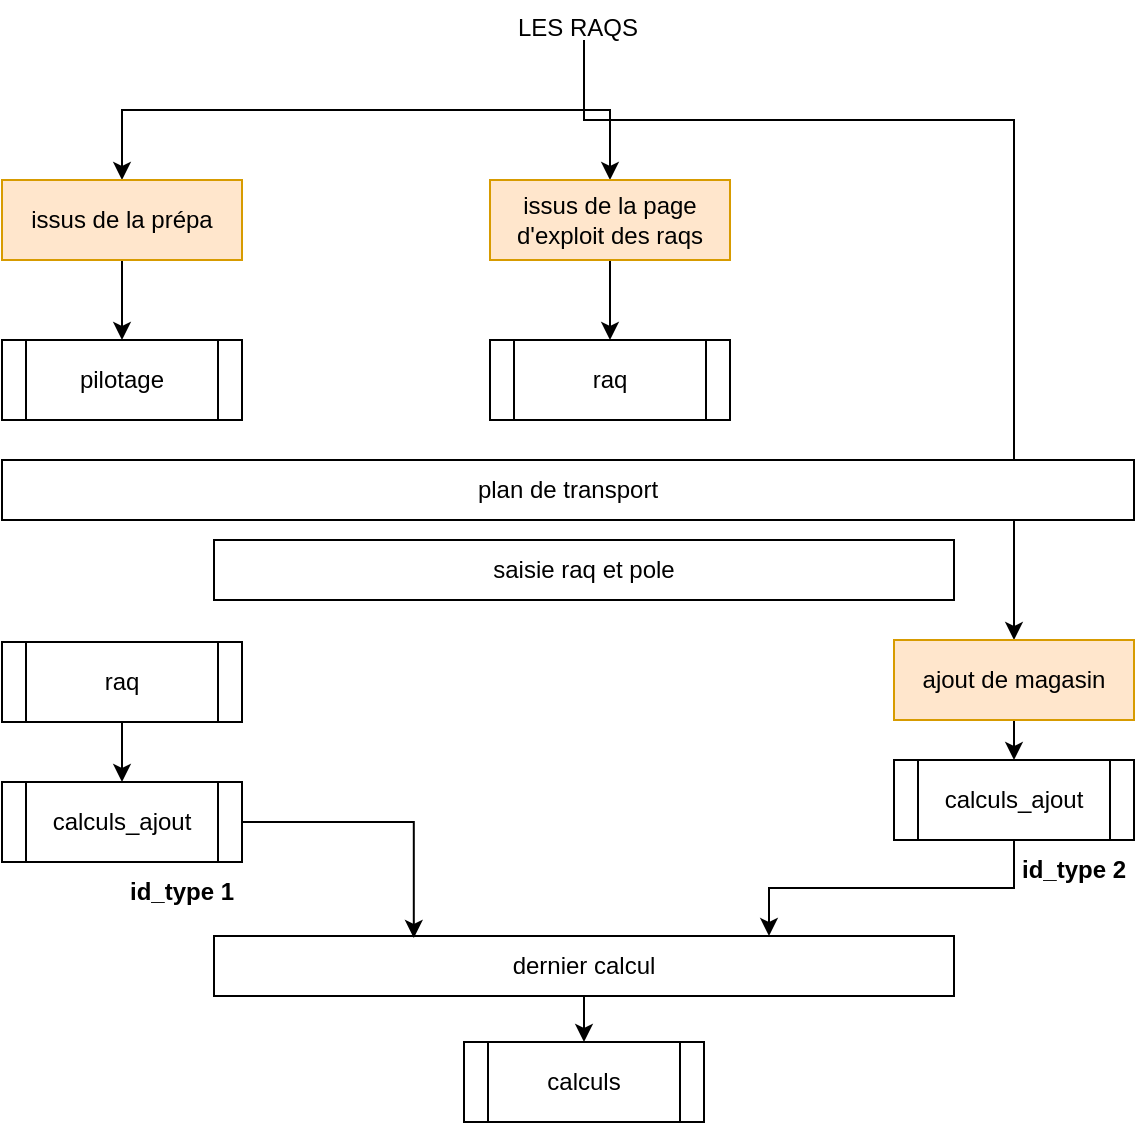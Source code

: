 <mxfile version="26.0.11" pages="2">
  <diagram name="schema process" id="F6ilNHg1mk8WcPz52lVg">
    <mxGraphModel dx="1434" dy="746" grid="1" gridSize="10" guides="1" tooltips="1" connect="1" arrows="1" fold="1" page="1" pageScale="1" pageWidth="827" pageHeight="1169" math="0" shadow="0">
      <root>
        <mxCell id="0" />
        <mxCell id="1" parent="0" />
        <mxCell id="FrIh6j6QcKjLIxY7xL7o-21" style="edgeStyle=orthogonalEdgeStyle;rounded=0;orthogonalLoop=1;jettySize=auto;html=1;exitX=0.5;exitY=1;exitDx=0;exitDy=0;" edge="1" parent="1" source="FrIh6j6QcKjLIxY7xL7o-1" target="FrIh6j6QcKjLIxY7xL7o-2">
          <mxGeometry relative="1" as="geometry" />
        </mxCell>
        <mxCell id="FrIh6j6QcKjLIxY7xL7o-22" style="edgeStyle=orthogonalEdgeStyle;rounded=0;orthogonalLoop=1;jettySize=auto;html=1;exitX=0.5;exitY=1;exitDx=0;exitDy=0;entryX=0.5;entryY=0;entryDx=0;entryDy=0;" edge="1" parent="1" source="FrIh6j6QcKjLIxY7xL7o-1" target="FrIh6j6QcKjLIxY7xL7o-4">
          <mxGeometry relative="1" as="geometry" />
        </mxCell>
        <mxCell id="FrIh6j6QcKjLIxY7xL7o-23" style="edgeStyle=orthogonalEdgeStyle;rounded=0;orthogonalLoop=1;jettySize=auto;html=1;exitX=0.5;exitY=1;exitDx=0;exitDy=0;" edge="1" parent="1" source="FrIh6j6QcKjLIxY7xL7o-1" target="FrIh6j6QcKjLIxY7xL7o-6">
          <mxGeometry relative="1" as="geometry">
            <Array as="points">
              <mxPoint x="405" y="70" />
              <mxPoint x="620" y="70" />
            </Array>
          </mxGeometry>
        </mxCell>
        <mxCell id="FrIh6j6QcKjLIxY7xL7o-1" value="LES RAQS" style="text;html=1;whiteSpace=wrap;overflow=hidden;rounded=0;" vertex="1" parent="1">
          <mxGeometry x="370" y="10" width="70" height="20" as="geometry" />
        </mxCell>
        <mxCell id="FrIh6j6QcKjLIxY7xL7o-19" style="edgeStyle=orthogonalEdgeStyle;rounded=0;orthogonalLoop=1;jettySize=auto;html=1;exitX=0.5;exitY=1;exitDx=0;exitDy=0;" edge="1" parent="1" source="FrIh6j6QcKjLIxY7xL7o-2" target="FrIh6j6QcKjLIxY7xL7o-3">
          <mxGeometry relative="1" as="geometry" />
        </mxCell>
        <mxCell id="FrIh6j6QcKjLIxY7xL7o-2" value="issus de la prépa" style="rounded=0;whiteSpace=wrap;html=1;fillColor=#ffe6cc;strokeColor=#d79b00;" vertex="1" parent="1">
          <mxGeometry x="114" y="100" width="120" height="40" as="geometry" />
        </mxCell>
        <mxCell id="FrIh6j6QcKjLIxY7xL7o-3" value="pilotage" style="shape=process;whiteSpace=wrap;html=1;backgroundOutline=1;" vertex="1" parent="1">
          <mxGeometry x="114" y="180" width="120" height="40" as="geometry" />
        </mxCell>
        <mxCell id="FrIh6j6QcKjLIxY7xL7o-20" style="edgeStyle=orthogonalEdgeStyle;rounded=0;orthogonalLoop=1;jettySize=auto;html=1;exitX=0.5;exitY=1;exitDx=0;exitDy=0;" edge="1" parent="1" source="FrIh6j6QcKjLIxY7xL7o-4" target="FrIh6j6QcKjLIxY7xL7o-5">
          <mxGeometry relative="1" as="geometry" />
        </mxCell>
        <mxCell id="FrIh6j6QcKjLIxY7xL7o-4" value="issus de la page d&#39;exploit des raqs" style="rounded=0;whiteSpace=wrap;html=1;fillColor=#ffe6cc;strokeColor=#d79b00;" vertex="1" parent="1">
          <mxGeometry x="358" y="100" width="120" height="40" as="geometry" />
        </mxCell>
        <mxCell id="FrIh6j6QcKjLIxY7xL7o-5" value="raq" style="shape=process;whiteSpace=wrap;html=1;backgroundOutline=1;" vertex="1" parent="1">
          <mxGeometry x="358" y="180" width="120" height="40" as="geometry" />
        </mxCell>
        <mxCell id="FrIh6j6QcKjLIxY7xL7o-24" style="edgeStyle=orthogonalEdgeStyle;rounded=0;orthogonalLoop=1;jettySize=auto;html=1;exitX=0.5;exitY=1;exitDx=0;exitDy=0;entryX=0.5;entryY=0;entryDx=0;entryDy=0;" edge="1" parent="1" source="FrIh6j6QcKjLIxY7xL7o-6" target="FrIh6j6QcKjLIxY7xL7o-16">
          <mxGeometry relative="1" as="geometry" />
        </mxCell>
        <mxCell id="FrIh6j6QcKjLIxY7xL7o-6" value="ajout de magasin" style="rounded=0;whiteSpace=wrap;html=1;fillColor=#ffe6cc;strokeColor=#d79b00;" vertex="1" parent="1">
          <mxGeometry x="560" y="330" width="120" height="40" as="geometry" />
        </mxCell>
        <mxCell id="FrIh6j6QcKjLIxY7xL7o-8" value="plan de transport" style="rounded=0;whiteSpace=wrap;html=1;" vertex="1" parent="1">
          <mxGeometry x="114" y="240" width="566" height="30" as="geometry" />
        </mxCell>
        <mxCell id="FrIh6j6QcKjLIxY7xL7o-9" value="saisie raq et pole" style="rounded=0;whiteSpace=wrap;html=1;" vertex="1" parent="1">
          <mxGeometry x="220" y="280" width="370" height="30" as="geometry" />
        </mxCell>
        <mxCell id="FrIh6j6QcKjLIxY7xL7o-25" style="edgeStyle=orthogonalEdgeStyle;rounded=0;orthogonalLoop=1;jettySize=auto;html=1;exitX=0.5;exitY=1;exitDx=0;exitDy=0;entryX=0.5;entryY=0;entryDx=0;entryDy=0;" edge="1" parent="1" source="FrIh6j6QcKjLIxY7xL7o-10" target="FrIh6j6QcKjLIxY7xL7o-15">
          <mxGeometry relative="1" as="geometry" />
        </mxCell>
        <mxCell id="FrIh6j6QcKjLIxY7xL7o-10" value="raq" style="shape=process;whiteSpace=wrap;html=1;backgroundOutline=1;" vertex="1" parent="1">
          <mxGeometry x="114" y="331" width="120" height="40" as="geometry" />
        </mxCell>
        <mxCell id="FrIh6j6QcKjLIxY7xL7o-11" value="id_type 1" style="text;html=1;align=center;verticalAlign=middle;whiteSpace=wrap;rounded=0;fontStyle=1" vertex="1" parent="1">
          <mxGeometry x="174" y="441" width="60" height="30" as="geometry" />
        </mxCell>
        <mxCell id="FrIh6j6QcKjLIxY7xL7o-12" value="id_type 2" style="text;html=1;align=center;verticalAlign=middle;whiteSpace=wrap;rounded=0;fontStyle=1" vertex="1" parent="1">
          <mxGeometry x="620" y="430" width="60" height="30" as="geometry" />
        </mxCell>
        <mxCell id="FrIh6j6QcKjLIxY7xL7o-29" style="edgeStyle=orthogonalEdgeStyle;rounded=0;orthogonalLoop=1;jettySize=auto;html=1;exitX=0.5;exitY=1;exitDx=0;exitDy=0;" edge="1" parent="1" source="FrIh6j6QcKjLIxY7xL7o-13" target="FrIh6j6QcKjLIxY7xL7o-17">
          <mxGeometry relative="1" as="geometry" />
        </mxCell>
        <mxCell id="FrIh6j6QcKjLIxY7xL7o-13" value="dernier calcul" style="rounded=0;whiteSpace=wrap;html=1;" vertex="1" parent="1">
          <mxGeometry x="220" y="478" width="370" height="30" as="geometry" />
        </mxCell>
        <mxCell id="FrIh6j6QcKjLIxY7xL7o-26" style="edgeStyle=orthogonalEdgeStyle;rounded=0;orthogonalLoop=1;jettySize=auto;html=1;exitX=1;exitY=0.5;exitDx=0;exitDy=0;entryX=0.27;entryY=0.033;entryDx=0;entryDy=0;entryPerimeter=0;" edge="1" parent="1" source="FrIh6j6QcKjLIxY7xL7o-15" target="FrIh6j6QcKjLIxY7xL7o-13">
          <mxGeometry relative="1" as="geometry" />
        </mxCell>
        <mxCell id="FrIh6j6QcKjLIxY7xL7o-15" value="calculs_ajout" style="shape=process;whiteSpace=wrap;html=1;backgroundOutline=1;" vertex="1" parent="1">
          <mxGeometry x="114" y="401" width="120" height="40" as="geometry" />
        </mxCell>
        <mxCell id="FrIh6j6QcKjLIxY7xL7o-28" style="edgeStyle=orthogonalEdgeStyle;rounded=0;orthogonalLoop=1;jettySize=auto;html=1;exitX=0.5;exitY=1;exitDx=0;exitDy=0;entryX=0.75;entryY=0;entryDx=0;entryDy=0;" edge="1" parent="1" source="FrIh6j6QcKjLIxY7xL7o-16" target="FrIh6j6QcKjLIxY7xL7o-13">
          <mxGeometry relative="1" as="geometry" />
        </mxCell>
        <mxCell id="FrIh6j6QcKjLIxY7xL7o-16" value="calculs_ajout" style="shape=process;whiteSpace=wrap;html=1;backgroundOutline=1;" vertex="1" parent="1">
          <mxGeometry x="560" y="390" width="120" height="40" as="geometry" />
        </mxCell>
        <mxCell id="FrIh6j6QcKjLIxY7xL7o-17" value="calculs" style="shape=process;whiteSpace=wrap;html=1;backgroundOutline=1;" vertex="1" parent="1">
          <mxGeometry x="345" y="531" width="120" height="40" as="geometry" />
        </mxCell>
      </root>
    </mxGraphModel>
  </diagram>
  <diagram id="F1jjxOznglL1b8e9le64" name="exemple">
    <mxGraphModel dx="1434" dy="746" grid="1" gridSize="10" guides="1" tooltips="1" connect="1" arrows="1" fold="1" page="1" pageScale="1" pageWidth="827" pageHeight="1169" math="0" shadow="0">
      <root>
        <mxCell id="0" />
        <mxCell id="1" parent="0" />
        <mxCell id="eAQtCbw4NQeaF-ih-rfg-240" value="" style="rounded=0;whiteSpace=wrap;html=1;fillColor=#d5e8d4;strokeColor=#82b366;" vertex="1" parent="1">
          <mxGeometry x="40" y="830" width="1070" height="170" as="geometry" />
        </mxCell>
        <mxCell id="eAQtCbw4NQeaF-ih-rfg-226" value="" style="rounded=0;whiteSpace=wrap;html=1;fillColor=#dae8fc;strokeColor=#6c8ebf;" vertex="1" parent="1">
          <mxGeometry x="40" y="120" width="270" height="550" as="geometry" />
        </mxCell>
        <mxCell id="eAQtCbw4NQeaF-ih-rfg-225" value="" style="rounded=0;whiteSpace=wrap;html=1;fillColor=#f8cecc;strokeColor=#b85450;" vertex="1" parent="1">
          <mxGeometry x="310" y="670" width="800" height="160" as="geometry" />
        </mxCell>
        <mxCell id="eAQtCbw4NQeaF-ih-rfg-224" value="" style="rounded=0;whiteSpace=wrap;html=1;fillColor=#dae8fc;strokeColor=#6c8ebf;" vertex="1" parent="1">
          <mxGeometry x="310" y="120" width="800" height="550" as="geometry" />
        </mxCell>
        <mxCell id="eAQtCbw4NQeaF-ih-rfg-2" value="raq issus de la prépa" style="rounded=0;whiteSpace=wrap;html=1;fillColor=#dae8fc;strokeColor=#6c8ebf;" vertex="1" parent="1">
          <mxGeometry x="10" y="20" width="140" height="20" as="geometry" />
        </mxCell>
        <mxCell id="eAQtCbw4NQeaF-ih-rfg-3" value="raq issus de la page raq" style="rounded=0;whiteSpace=wrap;html=1;fillColor=#d5e8d4;strokeColor=#82b366;" vertex="1" parent="1">
          <mxGeometry x="180" y="20" width="140" height="20" as="geometry" />
        </mxCell>
        <mxCell id="eAQtCbw4NQeaF-ih-rfg-4" value="raq issus gen plan trans" style="rounded=0;whiteSpace=wrap;html=1;fillColor=#f8cecc;strokeColor=#b85450;" vertex="1" parent="1">
          <mxGeometry x="330" y="20" width="140" height="20" as="geometry" />
        </mxCell>
        <mxCell id="eAQtCbw4NQeaF-ih-rfg-66" value="&lt;font style=&quot;font-size: 16px;&quot;&gt;Avant génération plan transport&lt;/font&gt;" style="text;html=1;align=center;verticalAlign=middle;whiteSpace=wrap;rounded=0;" vertex="1" parent="1">
          <mxGeometry x="40" y="60" width="240" height="30" as="geometry" />
        </mxCell>
        <mxCell id="eAQtCbw4NQeaF-ih-rfg-67" value="&lt;font style=&quot;font-size: 16px;&quot;&gt;Génération plan transport&lt;/font&gt;" style="text;html=1;align=center;verticalAlign=middle;whiteSpace=wrap;rounded=0;" vertex="1" parent="1">
          <mxGeometry x="280" y="60" width="240" height="30" as="geometry" />
        </mxCell>
        <mxCell id="eAQtCbw4NQeaF-ih-rfg-97" value="saisie raq poles" style="rounded=0;whiteSpace=wrap;html=1;" vertex="1" parent="1">
          <mxGeometry x="310" y="90" width="190" height="30" as="geometry" />
        </mxCell>
        <mxCell id="eAQtCbw4NQeaF-ih-rfg-124" value="dernier calcul" style="rounded=0;whiteSpace=wrap;html=1;" vertex="1" parent="1">
          <mxGeometry x="520" y="90" width="180" height="30" as="geometry" />
        </mxCell>
        <mxCell id="eAQtCbw4NQeaF-ih-rfg-141" value="après intégration" style="rounded=0;whiteSpace=wrap;html=1;" vertex="1" parent="1">
          <mxGeometry x="710" y="90" width="200" height="30" as="geometry" />
        </mxCell>
        <mxCell id="eAQtCbw4NQeaF-ih-rfg-155" value="après saisie dates" style="rounded=0;whiteSpace=wrap;html=1;" vertex="1" parent="1">
          <mxGeometry x="910" y="90" width="200" height="30" as="geometry" />
        </mxCell>
        <mxCell id="eAQtCbw4NQeaF-ih-rfg-181" value="" style="endArrow=none;dashed=1;html=1;dashPattern=1 3;strokeWidth=2;rounded=0;entryX=0.75;entryY=0;entryDx=0;entryDy=0;exitX=0.75;exitY=1;exitDx=0;exitDy=0;" edge="1" parent="1">
          <mxGeometry width="50" height="50" relative="1" as="geometry">
            <mxPoint x="910" y="670" as="sourcePoint" />
            <mxPoint x="910" y="123" as="targetPoint" />
          </mxGeometry>
        </mxCell>
        <mxCell id="eAQtCbw4NQeaF-ih-rfg-182" value="" style="endArrow=none;dashed=1;html=1;dashPattern=1 3;strokeWidth=2;rounded=0;entryX=0.5;entryY=0;entryDx=0;entryDy=0;exitX=0.5;exitY=1;exitDx=0;exitDy=0;" edge="1" parent="1">
          <mxGeometry width="50" height="50" relative="1" as="geometry">
            <mxPoint x="710" y="670" as="sourcePoint" />
            <mxPoint x="710" y="123" as="targetPoint" />
          </mxGeometry>
        </mxCell>
        <mxCell id="eAQtCbw4NQeaF-ih-rfg-183" value="" style="endArrow=none;dashed=1;html=1;dashPattern=1 3;strokeWidth=2;rounded=0;exitX=0.25;exitY=0;exitDx=0;exitDy=0;entryX=0.25;entryY=1;entryDx=0;entryDy=0;" edge="1" parent="1">
          <mxGeometry width="50" height="50" relative="1" as="geometry">
            <mxPoint x="510" y="123" as="sourcePoint" />
            <mxPoint x="510" y="670" as="targetPoint" />
          </mxGeometry>
        </mxCell>
        <mxCell id="eAQtCbw4NQeaF-ih-rfg-184" value="calculs_ajout" style="shape=table;startSize=30;container=1;collapsible=0;childLayout=tableLayout;strokeColor=default;fontSize=12;fontStyle=1" vertex="1" parent="1">
          <mxGeometry x="320" y="690" width="180" height="120" as="geometry" />
        </mxCell>
        <mxCell id="eAQtCbw4NQeaF-ih-rfg-185" value="" style="shape=tableRow;horizontal=0;startSize=0;swimlaneHead=0;swimlaneBody=0;strokeColor=inherit;top=0;left=0;bottom=0;right=0;collapsible=0;dropTarget=0;fillColor=none;points=[[0,0.5],[1,0.5]];portConstraint=eastwest;fontSize=12;" vertex="1" parent="eAQtCbw4NQeaF-ih-rfg-184">
          <mxGeometry y="30" width="180" height="30" as="geometry" />
        </mxCell>
        <mxCell id="eAQtCbw4NQeaF-ih-rfg-186" value="btlec" style="shape=partialRectangle;html=1;whiteSpace=wrap;connectable=0;strokeColor=inherit;overflow=hidden;fillColor=none;top=0;left=0;bottom=0;right=0;pointerEvents=1;fontSize=12;align=left;" vertex="1" parent="eAQtCbw4NQeaF-ih-rfg-185">
          <mxGeometry width="100" height="30" as="geometry">
            <mxRectangle width="100" height="30" as="alternateBounds" />
          </mxGeometry>
        </mxCell>
        <mxCell id="eAQtCbw4NQeaF-ih-rfg-187" value="4010" style="shape=partialRectangle;html=1;whiteSpace=wrap;connectable=0;strokeColor=inherit;overflow=hidden;fillColor=none;top=0;left=0;bottom=0;right=0;pointerEvents=1;fontSize=12;rowspan=1;colspan=2;" vertex="1" parent="eAQtCbw4NQeaF-ih-rfg-185">
          <mxGeometry x="100" width="80" height="30" as="geometry">
            <mxRectangle width="20" height="30" as="alternateBounds" />
          </mxGeometry>
        </mxCell>
        <mxCell id="eAQtCbw4NQeaF-ih-rfg-188" value="" style="shape=partialRectangle;html=1;whiteSpace=wrap;connectable=0;strokeColor=inherit;overflow=hidden;fillColor=none;top=0;left=0;bottom=0;right=0;pointerEvents=1;fontSize=16;" vertex="1" visible="0" parent="eAQtCbw4NQeaF-ih-rfg-185">
          <mxGeometry x="120" width="60" height="30" as="geometry">
            <mxRectangle width="60" height="30" as="alternateBounds" />
          </mxGeometry>
        </mxCell>
        <mxCell id="eAQtCbw4NQeaF-ih-rfg-189" value="" style="shape=tableRow;horizontal=0;startSize=0;swimlaneHead=0;swimlaneBody=0;strokeColor=inherit;top=0;left=0;bottom=0;right=0;collapsible=0;dropTarget=0;fillColor=none;points=[[0,0.5],[1,0.5]];portConstraint=eastwest;fontSize=12;" vertex="1" parent="eAQtCbw4NQeaF-ih-rfg-184">
          <mxGeometry y="60" width="180" height="30" as="geometry" />
        </mxCell>
        <mxCell id="eAQtCbw4NQeaF-ih-rfg-190" value="nb_palette" style="shape=partialRectangle;html=1;whiteSpace=wrap;connectable=0;strokeColor=inherit;overflow=hidden;fillColor=none;top=0;left=0;bottom=0;right=0;pointerEvents=1;fontSize=12;align=left;" vertex="1" parent="eAQtCbw4NQeaF-ih-rfg-189">
          <mxGeometry width="100" height="30" as="geometry">
            <mxRectangle width="100" height="30" as="alternateBounds" />
          </mxGeometry>
        </mxCell>
        <mxCell id="eAQtCbw4NQeaF-ih-rfg-191" value="1" style="shape=partialRectangle;html=1;whiteSpace=wrap;connectable=0;strokeColor=inherit;overflow=hidden;fillColor=none;top=0;left=0;bottom=0;right=0;pointerEvents=1;fontSize=12;rowspan=1;colspan=2;" vertex="1" parent="eAQtCbw4NQeaF-ih-rfg-189">
          <mxGeometry x="100" width="80" height="30" as="geometry">
            <mxRectangle width="20" height="30" as="alternateBounds" />
          </mxGeometry>
        </mxCell>
        <mxCell id="eAQtCbw4NQeaF-ih-rfg-192" value="" style="shape=partialRectangle;html=1;whiteSpace=wrap;connectable=0;strokeColor=inherit;overflow=hidden;fillColor=none;top=0;left=0;bottom=0;right=0;pointerEvents=1;fontSize=16;" vertex="1" visible="0" parent="eAQtCbw4NQeaF-ih-rfg-189">
          <mxGeometry x="120" width="60" height="30" as="geometry">
            <mxRectangle width="60" height="30" as="alternateBounds" />
          </mxGeometry>
        </mxCell>
        <mxCell id="eAQtCbw4NQeaF-ih-rfg-193" value="" style="shape=tableRow;horizontal=0;startSize=0;swimlaneHead=0;swimlaneBody=0;strokeColor=inherit;top=0;left=0;bottom=0;right=0;collapsible=0;dropTarget=0;fillColor=none;points=[[0,0.5],[1,0.5]];portConstraint=eastwest;fontSize=12;" vertex="1" parent="eAQtCbw4NQeaF-ih-rfg-184">
          <mxGeometry y="90" width="180" height="30" as="geometry" />
        </mxCell>
        <mxCell id="eAQtCbw4NQeaF-ih-rfg-194" value="id_type" style="shape=partialRectangle;html=1;whiteSpace=wrap;connectable=0;strokeColor=inherit;overflow=hidden;fillColor=none;top=0;left=0;bottom=0;right=0;pointerEvents=1;fontSize=12;align=left;" vertex="1" parent="eAQtCbw4NQeaF-ih-rfg-193">
          <mxGeometry width="100" height="30" as="geometry">
            <mxRectangle width="100" height="30" as="alternateBounds" />
          </mxGeometry>
        </mxCell>
        <mxCell id="eAQtCbw4NQeaF-ih-rfg-195" value="&lt;span&gt;&lt;font style=&quot;color: rgb(0, 0, 0);&quot;&gt;2&lt;/font&gt;&lt;/span&gt;" style="shape=partialRectangle;html=1;whiteSpace=wrap;connectable=0;strokeColor=inherit;overflow=hidden;fillColor=none;top=0;left=0;bottom=0;right=0;pointerEvents=1;fontSize=12;rowspan=1;colspan=2;" vertex="1" parent="eAQtCbw4NQeaF-ih-rfg-193">
          <mxGeometry x="100" width="80" height="30" as="geometry">
            <mxRectangle width="20" height="30" as="alternateBounds" />
          </mxGeometry>
        </mxCell>
        <mxCell id="eAQtCbw4NQeaF-ih-rfg-196" value="" style="shape=partialRectangle;html=1;whiteSpace=wrap;connectable=0;strokeColor=inherit;overflow=hidden;fillColor=none;top=0;left=0;bottom=0;right=0;pointerEvents=1;fontSize=16;" vertex="1" visible="0" parent="eAQtCbw4NQeaF-ih-rfg-193">
          <mxGeometry x="120" width="60" height="30" as="geometry">
            <mxRectangle width="60" height="30" as="alternateBounds" />
          </mxGeometry>
        </mxCell>
        <mxCell id="eAQtCbw4NQeaF-ih-rfg-197" value="calculs" style="shape=table;startSize=30;container=1;collapsible=0;childLayout=tableLayout;strokeColor=default;fontSize=12;fontStyle=1" vertex="1" parent="1">
          <mxGeometry x="520" y="690" width="180" height="120" as="geometry" />
        </mxCell>
        <mxCell id="eAQtCbw4NQeaF-ih-rfg-198" value="" style="shape=tableRow;horizontal=0;startSize=0;swimlaneHead=0;swimlaneBody=0;strokeColor=inherit;top=0;left=0;bottom=0;right=0;collapsible=0;dropTarget=0;fillColor=none;points=[[0,0.5],[1,0.5]];portConstraint=eastwest;fontSize=12;" vertex="1" parent="eAQtCbw4NQeaF-ih-rfg-197">
          <mxGeometry y="30" width="180" height="30" as="geometry" />
        </mxCell>
        <mxCell id="eAQtCbw4NQeaF-ih-rfg-199" value="btlec" style="shape=partialRectangle;html=1;whiteSpace=wrap;connectable=0;strokeColor=inherit;overflow=hidden;fillColor=none;top=0;left=0;bottom=0;right=0;pointerEvents=1;fontSize=12;align=left;" vertex="1" parent="eAQtCbw4NQeaF-ih-rfg-198">
          <mxGeometry width="100" height="30" as="geometry">
            <mxRectangle width="100" height="30" as="alternateBounds" />
          </mxGeometry>
        </mxCell>
        <mxCell id="eAQtCbw4NQeaF-ih-rfg-200" value="4010" style="shape=partialRectangle;html=1;whiteSpace=wrap;connectable=0;strokeColor=inherit;overflow=hidden;fillColor=none;top=0;left=0;bottom=0;right=0;pointerEvents=1;fontSize=12;rowspan=1;colspan=2;" vertex="1" parent="eAQtCbw4NQeaF-ih-rfg-198">
          <mxGeometry x="100" width="80" height="30" as="geometry">
            <mxRectangle width="20" height="30" as="alternateBounds" />
          </mxGeometry>
        </mxCell>
        <mxCell id="eAQtCbw4NQeaF-ih-rfg-201" value="" style="shape=partialRectangle;html=1;whiteSpace=wrap;connectable=0;strokeColor=inherit;overflow=hidden;fillColor=none;top=0;left=0;bottom=0;right=0;pointerEvents=1;fontSize=16;" vertex="1" visible="0" parent="eAQtCbw4NQeaF-ih-rfg-198">
          <mxGeometry x="120" width="60" height="30" as="geometry">
            <mxRectangle width="60" height="30" as="alternateBounds" />
          </mxGeometry>
        </mxCell>
        <mxCell id="eAQtCbw4NQeaF-ih-rfg-202" value="" style="shape=tableRow;horizontal=0;startSize=0;swimlaneHead=0;swimlaneBody=0;strokeColor=inherit;top=0;left=0;bottom=0;right=0;collapsible=0;dropTarget=0;fillColor=none;points=[[0,0.5],[1,0.5]];portConstraint=eastwest;fontSize=12;" vertex="1" parent="eAQtCbw4NQeaF-ih-rfg-197">
          <mxGeometry y="60" width="180" height="30" as="geometry" />
        </mxCell>
        <mxCell id="eAQtCbw4NQeaF-ih-rfg-203" value="nb_palette" style="shape=partialRectangle;html=1;whiteSpace=wrap;connectable=0;strokeColor=inherit;overflow=hidden;fillColor=none;top=0;left=0;bottom=0;right=0;pointerEvents=1;fontSize=12;align=left;" vertex="1" parent="eAQtCbw4NQeaF-ih-rfg-202">
          <mxGeometry width="100" height="30" as="geometry">
            <mxRectangle width="100" height="30" as="alternateBounds" />
          </mxGeometry>
        </mxCell>
        <mxCell id="eAQtCbw4NQeaF-ih-rfg-204" value="1" style="shape=partialRectangle;html=1;whiteSpace=wrap;connectable=0;strokeColor=inherit;overflow=hidden;fillColor=none;top=0;left=0;bottom=0;right=0;pointerEvents=1;fontSize=12;rowspan=1;colspan=2;" vertex="1" parent="eAQtCbw4NQeaF-ih-rfg-202">
          <mxGeometry x="100" width="80" height="30" as="geometry">
            <mxRectangle width="20" height="30" as="alternateBounds" />
          </mxGeometry>
        </mxCell>
        <mxCell id="eAQtCbw4NQeaF-ih-rfg-205" value="" style="shape=partialRectangle;html=1;whiteSpace=wrap;connectable=0;strokeColor=inherit;overflow=hidden;fillColor=none;top=0;left=0;bottom=0;right=0;pointerEvents=1;fontSize=16;" vertex="1" visible="0" parent="eAQtCbw4NQeaF-ih-rfg-202">
          <mxGeometry x="120" width="60" height="30" as="geometry">
            <mxRectangle width="60" height="30" as="alternateBounds" />
          </mxGeometry>
        </mxCell>
        <mxCell id="eAQtCbw4NQeaF-ih-rfg-206" value="" style="shape=tableRow;horizontal=0;startSize=0;swimlaneHead=0;swimlaneBody=0;strokeColor=inherit;top=0;left=0;bottom=0;right=0;collapsible=0;dropTarget=0;fillColor=none;points=[[0,0.5],[1,0.5]];portConstraint=eastwest;fontSize=12;" vertex="1" parent="eAQtCbw4NQeaF-ih-rfg-197">
          <mxGeometry y="90" width="180" height="30" as="geometry" />
        </mxCell>
        <mxCell id="eAQtCbw4NQeaF-ih-rfg-207" value="ordre ?" style="shape=partialRectangle;html=1;whiteSpace=wrap;connectable=0;strokeColor=inherit;overflow=hidden;fillColor=none;top=0;left=0;bottom=0;right=0;pointerEvents=1;fontSize=12;align=left;" vertex="1" parent="eAQtCbw4NQeaF-ih-rfg-206">
          <mxGeometry width="100" height="30" as="geometry">
            <mxRectangle width="100" height="30" as="alternateBounds" />
          </mxGeometry>
        </mxCell>
        <mxCell id="eAQtCbw4NQeaF-ih-rfg-208" value="&lt;span&gt;&lt;font style=&quot;color: rgb(0, 0, 0);&quot;&gt;3&lt;/font&gt;&lt;/span&gt;" style="shape=partialRectangle;html=1;whiteSpace=wrap;connectable=0;strokeColor=inherit;overflow=hidden;fillColor=none;top=0;left=0;bottom=0;right=0;pointerEvents=1;fontSize=12;rowspan=1;colspan=2;" vertex="1" parent="eAQtCbw4NQeaF-ih-rfg-206">
          <mxGeometry x="100" width="80" height="30" as="geometry">
            <mxRectangle width="20" height="30" as="alternateBounds" />
          </mxGeometry>
        </mxCell>
        <mxCell id="eAQtCbw4NQeaF-ih-rfg-209" value="" style="shape=partialRectangle;html=1;whiteSpace=wrap;connectable=0;strokeColor=inherit;overflow=hidden;fillColor=none;top=0;left=0;bottom=0;right=0;pointerEvents=1;fontSize=16;" vertex="1" visible="0" parent="eAQtCbw4NQeaF-ih-rfg-206">
          <mxGeometry x="120" width="60" height="30" as="geometry">
            <mxRectangle width="60" height="30" as="alternateBounds" />
          </mxGeometry>
        </mxCell>
        <mxCell id="eAQtCbw4NQeaF-ih-rfg-83" value="pilotage" style="shape=table;startSize=30;container=1;collapsible=0;childLayout=tableLayout;strokeColor=default;fontSize=12;fontStyle=1" vertex="1" parent="1">
          <mxGeometry x="320" y="143" width="180" height="120" as="geometry" />
        </mxCell>
        <mxCell id="eAQtCbw4NQeaF-ih-rfg-84" value="" style="shape=tableRow;horizontal=0;startSize=0;swimlaneHead=0;swimlaneBody=0;strokeColor=inherit;top=0;left=0;bottom=0;right=0;collapsible=0;dropTarget=0;fillColor=none;points=[[0,0.5],[1,0.5]];portConstraint=eastwest;fontSize=12;" vertex="1" parent="eAQtCbw4NQeaF-ih-rfg-83">
          <mxGeometry y="30" width="180" height="30" as="geometry" />
        </mxCell>
        <mxCell id="eAQtCbw4NQeaF-ih-rfg-85" value="btlec" style="shape=partialRectangle;html=1;whiteSpace=wrap;connectable=0;strokeColor=inherit;overflow=hidden;fillColor=none;top=0;left=0;bottom=0;right=0;pointerEvents=1;fontSize=12;align=left;" vertex="1" parent="eAQtCbw4NQeaF-ih-rfg-84">
          <mxGeometry width="100" height="30" as="geometry">
            <mxRectangle width="100" height="30" as="alternateBounds" />
          </mxGeometry>
        </mxCell>
        <mxCell id="eAQtCbw4NQeaF-ih-rfg-86" value="4028" style="shape=partialRectangle;html=1;whiteSpace=wrap;connectable=0;strokeColor=inherit;overflow=hidden;fillColor=none;top=0;left=0;bottom=0;right=0;pointerEvents=1;fontSize=12;rowspan=1;colspan=2;" vertex="1" parent="eAQtCbw4NQeaF-ih-rfg-84">
          <mxGeometry x="100" width="80" height="30" as="geometry">
            <mxRectangle width="20" height="30" as="alternateBounds" />
          </mxGeometry>
        </mxCell>
        <mxCell id="eAQtCbw4NQeaF-ih-rfg-87" value="" style="shape=partialRectangle;html=1;whiteSpace=wrap;connectable=0;strokeColor=inherit;overflow=hidden;fillColor=none;top=0;left=0;bottom=0;right=0;pointerEvents=1;fontSize=16;" vertex="1" visible="0" parent="eAQtCbw4NQeaF-ih-rfg-84">
          <mxGeometry x="120" width="60" height="30" as="geometry">
            <mxRectangle width="60" height="30" as="alternateBounds" />
          </mxGeometry>
        </mxCell>
        <mxCell id="eAQtCbw4NQeaF-ih-rfg-88" value="" style="shape=tableRow;horizontal=0;startSize=0;swimlaneHead=0;swimlaneBody=0;strokeColor=inherit;top=0;left=0;bottom=0;right=0;collapsible=0;dropTarget=0;fillColor=none;points=[[0,0.5],[1,0.5]];portConstraint=eastwest;fontSize=12;" vertex="1" parent="eAQtCbw4NQeaF-ih-rfg-83">
          <mxGeometry y="60" width="180" height="30" as="geometry" />
        </mxCell>
        <mxCell id="eAQtCbw4NQeaF-ih-rfg-89" value="raq_ap_chg" style="shape=partialRectangle;html=1;whiteSpace=wrap;connectable=0;strokeColor=inherit;overflow=hidden;fillColor=none;top=0;left=0;bottom=0;right=0;pointerEvents=1;fontSize=12;align=left;" vertex="1" parent="eAQtCbw4NQeaF-ih-rfg-88">
          <mxGeometry width="100" height="30" as="geometry">
            <mxRectangle width="100" height="30" as="alternateBounds" />
          </mxGeometry>
        </mxCell>
        <mxCell id="eAQtCbw4NQeaF-ih-rfg-90" value="1" style="shape=partialRectangle;html=1;whiteSpace=wrap;connectable=0;strokeColor=inherit;overflow=hidden;fillColor=none;top=0;left=0;bottom=0;right=0;pointerEvents=1;fontSize=12;rowspan=1;colspan=2;" vertex="1" parent="eAQtCbw4NQeaF-ih-rfg-88">
          <mxGeometry x="100" width="80" height="30" as="geometry">
            <mxRectangle width="20" height="30" as="alternateBounds" />
          </mxGeometry>
        </mxCell>
        <mxCell id="eAQtCbw4NQeaF-ih-rfg-91" value="" style="shape=partialRectangle;html=1;whiteSpace=wrap;connectable=0;strokeColor=inherit;overflow=hidden;fillColor=none;top=0;left=0;bottom=0;right=0;pointerEvents=1;fontSize=16;" vertex="1" visible="0" parent="eAQtCbw4NQeaF-ih-rfg-88">
          <mxGeometry x="120" width="60" height="30" as="geometry">
            <mxRectangle width="60" height="30" as="alternateBounds" />
          </mxGeometry>
        </mxCell>
        <mxCell id="eAQtCbw4NQeaF-ih-rfg-92" value="" style="shape=tableRow;horizontal=0;startSize=0;swimlaneHead=0;swimlaneBody=0;strokeColor=inherit;top=0;left=0;bottom=0;right=0;collapsible=0;dropTarget=0;fillColor=none;points=[[0,0.5],[1,0.5]];portConstraint=eastwest;fontSize=12;" vertex="1" parent="eAQtCbw4NQeaF-ih-rfg-83">
          <mxGeometry y="90" width="180" height="30" as="geometry" />
        </mxCell>
        <mxCell id="eAQtCbw4NQeaF-ih-rfg-93" value="raq_deja_compte" style="shape=partialRectangle;html=1;whiteSpace=wrap;connectable=0;strokeColor=inherit;overflow=hidden;fillColor=none;top=0;left=0;bottom=0;right=0;pointerEvents=1;fontSize=12;align=left;" vertex="1" parent="eAQtCbw4NQeaF-ih-rfg-92">
          <mxGeometry width="100" height="30" as="geometry">
            <mxRectangle width="100" height="30" as="alternateBounds" />
          </mxGeometry>
        </mxCell>
        <mxCell id="eAQtCbw4NQeaF-ih-rfg-94" value="&lt;span&gt;&lt;font style=&quot;color: rgb(255, 0, 0);&quot;&gt;&lt;b&gt;2&lt;/b&gt;&lt;/font&gt;&lt;/span&gt;" style="shape=partialRectangle;html=1;whiteSpace=wrap;connectable=0;strokeColor=inherit;overflow=hidden;fillColor=none;top=0;left=0;bottom=0;right=0;pointerEvents=1;fontSize=12;rowspan=1;colspan=2;" vertex="1" parent="eAQtCbw4NQeaF-ih-rfg-92">
          <mxGeometry x="100" width="80" height="30" as="geometry">
            <mxRectangle width="20" height="30" as="alternateBounds" />
          </mxGeometry>
        </mxCell>
        <mxCell id="eAQtCbw4NQeaF-ih-rfg-95" value="" style="shape=partialRectangle;html=1;whiteSpace=wrap;connectable=0;strokeColor=inherit;overflow=hidden;fillColor=none;top=0;left=0;bottom=0;right=0;pointerEvents=1;fontSize=16;" vertex="1" visible="0" parent="eAQtCbw4NQeaF-ih-rfg-92">
          <mxGeometry x="120" width="60" height="30" as="geometry">
            <mxRectangle width="60" height="30" as="alternateBounds" />
          </mxGeometry>
        </mxCell>
        <mxCell id="eAQtCbw4NQeaF-ih-rfg-98" value="raq" style="shape=table;startSize=30;container=1;collapsible=0;childLayout=tableLayout;strokeColor=default;fontSize=12;fontStyle=1" vertex="1" parent="1">
          <mxGeometry x="320" y="280" width="180" height="120" as="geometry" />
        </mxCell>
        <mxCell id="eAQtCbw4NQeaF-ih-rfg-99" value="" style="shape=tableRow;horizontal=0;startSize=0;swimlaneHead=0;swimlaneBody=0;strokeColor=inherit;top=0;left=0;bottom=0;right=0;collapsible=0;dropTarget=0;fillColor=none;points=[[0,0.5],[1,0.5]];portConstraint=eastwest;fontSize=12;" vertex="1" parent="eAQtCbw4NQeaF-ih-rfg-98">
          <mxGeometry y="30" width="180" height="30" as="geometry" />
        </mxCell>
        <mxCell id="eAQtCbw4NQeaF-ih-rfg-100" value="btlec" style="shape=partialRectangle;html=1;whiteSpace=wrap;connectable=0;strokeColor=inherit;overflow=hidden;fillColor=none;top=0;left=0;bottom=0;right=0;pointerEvents=1;fontSize=12;align=left;" vertex="1" parent="eAQtCbw4NQeaF-ih-rfg-99">
          <mxGeometry width="100" height="30" as="geometry">
            <mxRectangle width="100" height="30" as="alternateBounds" />
          </mxGeometry>
        </mxCell>
        <mxCell id="eAQtCbw4NQeaF-ih-rfg-101" value="4028" style="shape=partialRectangle;html=1;whiteSpace=wrap;connectable=0;strokeColor=inherit;overflow=hidden;fillColor=none;top=0;left=0;bottom=0;right=0;pointerEvents=1;fontSize=12;rowspan=1;colspan=2;" vertex="1" parent="eAQtCbw4NQeaF-ih-rfg-99">
          <mxGeometry x="100" width="80" height="30" as="geometry">
            <mxRectangle width="20" height="30" as="alternateBounds" />
          </mxGeometry>
        </mxCell>
        <mxCell id="eAQtCbw4NQeaF-ih-rfg-102" value="" style="shape=partialRectangle;html=1;whiteSpace=wrap;connectable=0;strokeColor=inherit;overflow=hidden;fillColor=none;top=0;left=0;bottom=0;right=0;pointerEvents=1;fontSize=16;" vertex="1" visible="0" parent="eAQtCbw4NQeaF-ih-rfg-99">
          <mxGeometry x="120" width="60" height="30" as="geometry">
            <mxRectangle width="60" height="30" as="alternateBounds" />
          </mxGeometry>
        </mxCell>
        <mxCell id="eAQtCbw4NQeaF-ih-rfg-103" value="" style="shape=tableRow;horizontal=0;startSize=0;swimlaneHead=0;swimlaneBody=0;strokeColor=inherit;top=0;left=0;bottom=0;right=0;collapsible=0;dropTarget=0;fillColor=none;points=[[0,0.5],[1,0.5]];portConstraint=eastwest;fontSize=12;" vertex="1" parent="eAQtCbw4NQeaF-ih-rfg-98">
          <mxGeometry y="60" width="180" height="30" as="geometry" />
        </mxCell>
        <mxCell id="eAQtCbw4NQeaF-ih-rfg-104" value="raq" style="shape=partialRectangle;html=1;whiteSpace=wrap;connectable=0;strokeColor=inherit;overflow=hidden;fillColor=none;top=0;left=0;bottom=0;right=0;pointerEvents=1;fontSize=12;align=left;" vertex="1" parent="eAQtCbw4NQeaF-ih-rfg-103">
          <mxGeometry width="100" height="30" as="geometry">
            <mxRectangle width="100" height="30" as="alternateBounds" />
          </mxGeometry>
        </mxCell>
        <mxCell id="eAQtCbw4NQeaF-ih-rfg-105" value="1" style="shape=partialRectangle;html=1;whiteSpace=wrap;connectable=0;strokeColor=inherit;overflow=hidden;fillColor=none;top=0;left=0;bottom=0;right=0;pointerEvents=1;fontSize=12;rowspan=1;colspan=2;" vertex="1" parent="eAQtCbw4NQeaF-ih-rfg-103">
          <mxGeometry x="100" width="80" height="30" as="geometry">
            <mxRectangle width="20" height="30" as="alternateBounds" />
          </mxGeometry>
        </mxCell>
        <mxCell id="eAQtCbw4NQeaF-ih-rfg-106" value="" style="shape=partialRectangle;html=1;whiteSpace=wrap;connectable=0;strokeColor=inherit;overflow=hidden;fillColor=none;top=0;left=0;bottom=0;right=0;pointerEvents=1;fontSize=16;" vertex="1" visible="0" parent="eAQtCbw4NQeaF-ih-rfg-103">
          <mxGeometry x="120" width="60" height="30" as="geometry">
            <mxRectangle width="60" height="30" as="alternateBounds" />
          </mxGeometry>
        </mxCell>
        <mxCell id="eAQtCbw4NQeaF-ih-rfg-107" value="" style="shape=tableRow;horizontal=0;startSize=0;swimlaneHead=0;swimlaneBody=0;strokeColor=inherit;top=0;left=0;bottom=0;right=0;collapsible=0;dropTarget=0;fillColor=none;points=[[0,0.5],[1,0.5]];portConstraint=eastwest;fontSize=12;" vertex="1" parent="eAQtCbw4NQeaF-ih-rfg-98">
          <mxGeometry y="90" width="180" height="30" as="geometry" />
        </mxCell>
        <mxCell id="eAQtCbw4NQeaF-ih-rfg-108" value="traite" style="shape=partialRectangle;html=1;whiteSpace=wrap;connectable=0;strokeColor=inherit;overflow=hidden;fillColor=none;top=0;left=0;bottom=0;right=0;pointerEvents=1;fontSize=12;align=left;" vertex="1" parent="eAQtCbw4NQeaF-ih-rfg-107">
          <mxGeometry width="100" height="30" as="geometry">
            <mxRectangle width="100" height="30" as="alternateBounds" />
          </mxGeometry>
        </mxCell>
        <mxCell id="eAQtCbw4NQeaF-ih-rfg-109" value="&lt;span&gt;&lt;font style=&quot;color: rgb(0, 0, 0);&quot;&gt;0&lt;/font&gt;&lt;/span&gt;" style="shape=partialRectangle;html=1;whiteSpace=wrap;connectable=0;strokeColor=inherit;overflow=hidden;fillColor=none;top=0;left=0;bottom=0;right=0;pointerEvents=1;fontSize=12;rowspan=1;colspan=2;" vertex="1" parent="eAQtCbw4NQeaF-ih-rfg-107">
          <mxGeometry x="100" width="80" height="30" as="geometry">
            <mxRectangle width="20" height="30" as="alternateBounds" />
          </mxGeometry>
        </mxCell>
        <mxCell id="eAQtCbw4NQeaF-ih-rfg-110" value="" style="shape=partialRectangle;html=1;whiteSpace=wrap;connectable=0;strokeColor=inherit;overflow=hidden;fillColor=none;top=0;left=0;bottom=0;right=0;pointerEvents=1;fontSize=16;" vertex="1" visible="0" parent="eAQtCbw4NQeaF-ih-rfg-107">
          <mxGeometry x="120" width="60" height="30" as="geometry">
            <mxRectangle width="60" height="30" as="alternateBounds" />
          </mxGeometry>
        </mxCell>
        <mxCell id="eAQtCbw4NQeaF-ih-rfg-111" value="calculs_ajout" style="shape=table;startSize=30;container=1;collapsible=0;childLayout=tableLayout;strokeColor=default;fontSize=12;fontStyle=1" vertex="1" parent="1">
          <mxGeometry x="320" y="410" width="180" height="120" as="geometry" />
        </mxCell>
        <mxCell id="eAQtCbw4NQeaF-ih-rfg-112" value="" style="shape=tableRow;horizontal=0;startSize=0;swimlaneHead=0;swimlaneBody=0;strokeColor=inherit;top=0;left=0;bottom=0;right=0;collapsible=0;dropTarget=0;fillColor=none;points=[[0,0.5],[1,0.5]];portConstraint=eastwest;fontSize=12;" vertex="1" parent="eAQtCbw4NQeaF-ih-rfg-111">
          <mxGeometry y="30" width="180" height="30" as="geometry" />
        </mxCell>
        <mxCell id="eAQtCbw4NQeaF-ih-rfg-113" value="btlec" style="shape=partialRectangle;html=1;whiteSpace=wrap;connectable=0;strokeColor=inherit;overflow=hidden;fillColor=none;top=0;left=0;bottom=0;right=0;pointerEvents=1;fontSize=12;align=left;" vertex="1" parent="eAQtCbw4NQeaF-ih-rfg-112">
          <mxGeometry width="100" height="30" as="geometry">
            <mxRectangle width="100" height="30" as="alternateBounds" />
          </mxGeometry>
        </mxCell>
        <mxCell id="eAQtCbw4NQeaF-ih-rfg-114" value="4028" style="shape=partialRectangle;html=1;whiteSpace=wrap;connectable=0;strokeColor=inherit;overflow=hidden;fillColor=none;top=0;left=0;bottom=0;right=0;pointerEvents=1;fontSize=12;rowspan=1;colspan=2;" vertex="1" parent="eAQtCbw4NQeaF-ih-rfg-112">
          <mxGeometry x="100" width="80" height="30" as="geometry">
            <mxRectangle width="20" height="30" as="alternateBounds" />
          </mxGeometry>
        </mxCell>
        <mxCell id="eAQtCbw4NQeaF-ih-rfg-115" value="" style="shape=partialRectangle;html=1;whiteSpace=wrap;connectable=0;strokeColor=inherit;overflow=hidden;fillColor=none;top=0;left=0;bottom=0;right=0;pointerEvents=1;fontSize=16;" vertex="1" visible="0" parent="eAQtCbw4NQeaF-ih-rfg-112">
          <mxGeometry x="120" width="60" height="30" as="geometry">
            <mxRectangle width="60" height="30" as="alternateBounds" />
          </mxGeometry>
        </mxCell>
        <mxCell id="eAQtCbw4NQeaF-ih-rfg-116" value="" style="shape=tableRow;horizontal=0;startSize=0;swimlaneHead=0;swimlaneBody=0;strokeColor=inherit;top=0;left=0;bottom=0;right=0;collapsible=0;dropTarget=0;fillColor=none;points=[[0,0.5],[1,0.5]];portConstraint=eastwest;fontSize=12;" vertex="1" parent="eAQtCbw4NQeaF-ih-rfg-111">
          <mxGeometry y="60" width="180" height="30" as="geometry" />
        </mxCell>
        <mxCell id="eAQtCbw4NQeaF-ih-rfg-117" value="nb_palette" style="shape=partialRectangle;html=1;whiteSpace=wrap;connectable=0;strokeColor=inherit;overflow=hidden;fillColor=none;top=0;left=0;bottom=0;right=0;pointerEvents=1;fontSize=12;align=left;" vertex="1" parent="eAQtCbw4NQeaF-ih-rfg-116">
          <mxGeometry width="100" height="30" as="geometry">
            <mxRectangle width="100" height="30" as="alternateBounds" />
          </mxGeometry>
        </mxCell>
        <mxCell id="eAQtCbw4NQeaF-ih-rfg-118" value="1" style="shape=partialRectangle;html=1;whiteSpace=wrap;connectable=0;strokeColor=inherit;overflow=hidden;fillColor=none;top=0;left=0;bottom=0;right=0;pointerEvents=1;fontSize=12;rowspan=1;colspan=2;" vertex="1" parent="eAQtCbw4NQeaF-ih-rfg-116">
          <mxGeometry x="100" width="80" height="30" as="geometry">
            <mxRectangle width="20" height="30" as="alternateBounds" />
          </mxGeometry>
        </mxCell>
        <mxCell id="eAQtCbw4NQeaF-ih-rfg-119" value="" style="shape=partialRectangle;html=1;whiteSpace=wrap;connectable=0;strokeColor=inherit;overflow=hidden;fillColor=none;top=0;left=0;bottom=0;right=0;pointerEvents=1;fontSize=16;" vertex="1" visible="0" parent="eAQtCbw4NQeaF-ih-rfg-116">
          <mxGeometry x="120" width="60" height="30" as="geometry">
            <mxRectangle width="60" height="30" as="alternateBounds" />
          </mxGeometry>
        </mxCell>
        <mxCell id="eAQtCbw4NQeaF-ih-rfg-120" value="" style="shape=tableRow;horizontal=0;startSize=0;swimlaneHead=0;swimlaneBody=0;strokeColor=inherit;top=0;left=0;bottom=0;right=0;collapsible=0;dropTarget=0;fillColor=none;points=[[0,0.5],[1,0.5]];portConstraint=eastwest;fontSize=12;" vertex="1" parent="eAQtCbw4NQeaF-ih-rfg-111">
          <mxGeometry y="90" width="180" height="30" as="geometry" />
        </mxCell>
        <mxCell id="eAQtCbw4NQeaF-ih-rfg-121" value="id_type" style="shape=partialRectangle;html=1;whiteSpace=wrap;connectable=0;strokeColor=inherit;overflow=hidden;fillColor=none;top=0;left=0;bottom=0;right=0;pointerEvents=1;fontSize=12;align=left;" vertex="1" parent="eAQtCbw4NQeaF-ih-rfg-120">
          <mxGeometry width="100" height="30" as="geometry">
            <mxRectangle width="100" height="30" as="alternateBounds" />
          </mxGeometry>
        </mxCell>
        <mxCell id="eAQtCbw4NQeaF-ih-rfg-122" value="&lt;span&gt;&lt;font style=&quot;color: rgb(0, 0, 0);&quot;&gt;1&lt;/font&gt;&lt;/span&gt;" style="shape=partialRectangle;html=1;whiteSpace=wrap;connectable=0;strokeColor=inherit;overflow=hidden;fillColor=none;top=0;left=0;bottom=0;right=0;pointerEvents=1;fontSize=12;rowspan=1;colspan=2;" vertex="1" parent="eAQtCbw4NQeaF-ih-rfg-120">
          <mxGeometry x="100" width="80" height="30" as="geometry">
            <mxRectangle width="20" height="30" as="alternateBounds" />
          </mxGeometry>
        </mxCell>
        <mxCell id="eAQtCbw4NQeaF-ih-rfg-123" value="" style="shape=partialRectangle;html=1;whiteSpace=wrap;connectable=0;strokeColor=inherit;overflow=hidden;fillColor=none;top=0;left=0;bottom=0;right=0;pointerEvents=1;fontSize=16;" vertex="1" visible="0" parent="eAQtCbw4NQeaF-ih-rfg-120">
          <mxGeometry x="120" width="60" height="30" as="geometry">
            <mxRectangle width="60" height="30" as="alternateBounds" />
          </mxGeometry>
        </mxCell>
        <mxCell id="eAQtCbw4NQeaF-ih-rfg-126" value="&lt;font style=&quot;font-size: 15px;&quot;&gt;PAS DE MODIFICATIONS&lt;/font&gt;" style="text;html=1;align=center;verticalAlign=middle;whiteSpace=wrap;rounded=0;" vertex="1" parent="1">
          <mxGeometry x="590" y="280" width="60" height="30" as="geometry" />
        </mxCell>
        <mxCell id="eAQtCbw4NQeaF-ih-rfg-127" value="" style="shape=curlyBracket;whiteSpace=wrap;html=1;rounded=1;flipH=1;labelPosition=right;verticalLabelPosition=middle;align=left;verticalAlign=middle;" vertex="1" parent="1">
          <mxGeometry x="510" y="143" width="20" height="380" as="geometry" />
        </mxCell>
        <mxCell id="eAQtCbw4NQeaF-ih-rfg-128" value="calculs" style="shape=table;startSize=30;container=1;collapsible=0;childLayout=tableLayout;strokeColor=default;fontSize=12;fontStyle=1" vertex="1" parent="1">
          <mxGeometry x="520" y="540" width="180" height="120" as="geometry" />
        </mxCell>
        <mxCell id="eAQtCbw4NQeaF-ih-rfg-129" value="" style="shape=tableRow;horizontal=0;startSize=0;swimlaneHead=0;swimlaneBody=0;strokeColor=inherit;top=0;left=0;bottom=0;right=0;collapsible=0;dropTarget=0;fillColor=none;points=[[0,0.5],[1,0.5]];portConstraint=eastwest;fontSize=12;" vertex="1" parent="eAQtCbw4NQeaF-ih-rfg-128">
          <mxGeometry y="30" width="180" height="30" as="geometry" />
        </mxCell>
        <mxCell id="eAQtCbw4NQeaF-ih-rfg-130" value="btlec" style="shape=partialRectangle;html=1;whiteSpace=wrap;connectable=0;strokeColor=inherit;overflow=hidden;fillColor=none;top=0;left=0;bottom=0;right=0;pointerEvents=1;fontSize=12;align=left;" vertex="1" parent="eAQtCbw4NQeaF-ih-rfg-129">
          <mxGeometry width="100" height="30" as="geometry">
            <mxRectangle width="100" height="30" as="alternateBounds" />
          </mxGeometry>
        </mxCell>
        <mxCell id="eAQtCbw4NQeaF-ih-rfg-131" value="4028" style="shape=partialRectangle;html=1;whiteSpace=wrap;connectable=0;strokeColor=inherit;overflow=hidden;fillColor=none;top=0;left=0;bottom=0;right=0;pointerEvents=1;fontSize=12;rowspan=1;colspan=2;" vertex="1" parent="eAQtCbw4NQeaF-ih-rfg-129">
          <mxGeometry x="100" width="80" height="30" as="geometry">
            <mxRectangle width="20" height="30" as="alternateBounds" />
          </mxGeometry>
        </mxCell>
        <mxCell id="eAQtCbw4NQeaF-ih-rfg-132" value="" style="shape=partialRectangle;html=1;whiteSpace=wrap;connectable=0;strokeColor=inherit;overflow=hidden;fillColor=none;top=0;left=0;bottom=0;right=0;pointerEvents=1;fontSize=16;" vertex="1" visible="0" parent="eAQtCbw4NQeaF-ih-rfg-129">
          <mxGeometry x="120" width="60" height="30" as="geometry">
            <mxRectangle width="60" height="30" as="alternateBounds" />
          </mxGeometry>
        </mxCell>
        <mxCell id="eAQtCbw4NQeaF-ih-rfg-133" value="" style="shape=tableRow;horizontal=0;startSize=0;swimlaneHead=0;swimlaneBody=0;strokeColor=inherit;top=0;left=0;bottom=0;right=0;collapsible=0;dropTarget=0;fillColor=none;points=[[0,0.5],[1,0.5]];portConstraint=eastwest;fontSize=12;" vertex="1" parent="eAQtCbw4NQeaF-ih-rfg-128">
          <mxGeometry y="60" width="180" height="30" as="geometry" />
        </mxCell>
        <mxCell id="eAQtCbw4NQeaF-ih-rfg-134" value="nb_palette" style="shape=partialRectangle;html=1;whiteSpace=wrap;connectable=0;strokeColor=inherit;overflow=hidden;fillColor=none;top=0;left=0;bottom=0;right=0;pointerEvents=1;fontSize=12;align=left;" vertex="1" parent="eAQtCbw4NQeaF-ih-rfg-133">
          <mxGeometry width="100" height="30" as="geometry">
            <mxRectangle width="100" height="30" as="alternateBounds" />
          </mxGeometry>
        </mxCell>
        <mxCell id="eAQtCbw4NQeaF-ih-rfg-135" value="1" style="shape=partialRectangle;html=1;whiteSpace=wrap;connectable=0;strokeColor=inherit;overflow=hidden;fillColor=none;top=0;left=0;bottom=0;right=0;pointerEvents=1;fontSize=12;rowspan=1;colspan=2;" vertex="1" parent="eAQtCbw4NQeaF-ih-rfg-133">
          <mxGeometry x="100" width="80" height="30" as="geometry">
            <mxRectangle width="20" height="30" as="alternateBounds" />
          </mxGeometry>
        </mxCell>
        <mxCell id="eAQtCbw4NQeaF-ih-rfg-136" value="" style="shape=partialRectangle;html=1;whiteSpace=wrap;connectable=0;strokeColor=inherit;overflow=hidden;fillColor=none;top=0;left=0;bottom=0;right=0;pointerEvents=1;fontSize=16;" vertex="1" visible="0" parent="eAQtCbw4NQeaF-ih-rfg-133">
          <mxGeometry x="120" width="60" height="30" as="geometry">
            <mxRectangle width="60" height="30" as="alternateBounds" />
          </mxGeometry>
        </mxCell>
        <mxCell id="eAQtCbw4NQeaF-ih-rfg-137" value="" style="shape=tableRow;horizontal=0;startSize=0;swimlaneHead=0;swimlaneBody=0;strokeColor=inherit;top=0;left=0;bottom=0;right=0;collapsible=0;dropTarget=0;fillColor=none;points=[[0,0.5],[1,0.5]];portConstraint=eastwest;fontSize=12;" vertex="1" parent="eAQtCbw4NQeaF-ih-rfg-128">
          <mxGeometry y="90" width="180" height="30" as="geometry" />
        </mxCell>
        <mxCell id="eAQtCbw4NQeaF-ih-rfg-138" value="ordre ?" style="shape=partialRectangle;html=1;whiteSpace=wrap;connectable=0;strokeColor=inherit;overflow=hidden;fillColor=none;top=0;left=0;bottom=0;right=0;pointerEvents=1;fontSize=12;align=left;" vertex="1" parent="eAQtCbw4NQeaF-ih-rfg-137">
          <mxGeometry width="100" height="30" as="geometry">
            <mxRectangle width="100" height="30" as="alternateBounds" />
          </mxGeometry>
        </mxCell>
        <mxCell id="eAQtCbw4NQeaF-ih-rfg-139" value="&lt;span&gt;&lt;font style=&quot;color: rgb(0, 0, 0);&quot;&gt;4&lt;/font&gt;&lt;/span&gt;" style="shape=partialRectangle;html=1;whiteSpace=wrap;connectable=0;strokeColor=inherit;overflow=hidden;fillColor=none;top=0;left=0;bottom=0;right=0;pointerEvents=1;fontSize=12;rowspan=1;colspan=2;" vertex="1" parent="eAQtCbw4NQeaF-ih-rfg-137">
          <mxGeometry x="100" width="80" height="30" as="geometry">
            <mxRectangle width="20" height="30" as="alternateBounds" />
          </mxGeometry>
        </mxCell>
        <mxCell id="eAQtCbw4NQeaF-ih-rfg-140" value="" style="shape=partialRectangle;html=1;whiteSpace=wrap;connectable=0;strokeColor=inherit;overflow=hidden;fillColor=none;top=0;left=0;bottom=0;right=0;pointerEvents=1;fontSize=16;" vertex="1" visible="0" parent="eAQtCbw4NQeaF-ih-rfg-137">
          <mxGeometry x="120" width="60" height="30" as="geometry">
            <mxRectangle width="60" height="30" as="alternateBounds" />
          </mxGeometry>
        </mxCell>
        <mxCell id="eAQtCbw4NQeaF-ih-rfg-142" value="raq" style="shape=table;startSize=30;container=1;collapsible=0;childLayout=tableLayout;strokeColor=default;fontSize=12;fontStyle=1" vertex="1" parent="1">
          <mxGeometry x="720" y="280" width="180" height="150" as="geometry" />
        </mxCell>
        <mxCell id="eAQtCbw4NQeaF-ih-rfg-143" value="" style="shape=tableRow;horizontal=0;startSize=0;swimlaneHead=0;swimlaneBody=0;strokeColor=inherit;top=0;left=0;bottom=0;right=0;collapsible=0;dropTarget=0;fillColor=none;points=[[0,0.5],[1,0.5]];portConstraint=eastwest;fontSize=12;" vertex="1" parent="eAQtCbw4NQeaF-ih-rfg-142">
          <mxGeometry y="30" width="180" height="30" as="geometry" />
        </mxCell>
        <mxCell id="eAQtCbw4NQeaF-ih-rfg-144" value="btlec" style="shape=partialRectangle;html=1;whiteSpace=wrap;connectable=0;strokeColor=inherit;overflow=hidden;fillColor=none;top=0;left=0;bottom=0;right=0;pointerEvents=1;fontSize=12;align=left;" vertex="1" parent="eAQtCbw4NQeaF-ih-rfg-143">
          <mxGeometry width="100" height="30" as="geometry">
            <mxRectangle width="100" height="30" as="alternateBounds" />
          </mxGeometry>
        </mxCell>
        <mxCell id="eAQtCbw4NQeaF-ih-rfg-145" value="4028" style="shape=partialRectangle;html=1;whiteSpace=wrap;connectable=0;strokeColor=inherit;overflow=hidden;fillColor=none;top=0;left=0;bottom=0;right=0;pointerEvents=1;fontSize=12;rowspan=1;colspan=2;" vertex="1" parent="eAQtCbw4NQeaF-ih-rfg-143">
          <mxGeometry x="100" width="80" height="30" as="geometry">
            <mxRectangle width="20" height="30" as="alternateBounds" />
          </mxGeometry>
        </mxCell>
        <mxCell id="eAQtCbw4NQeaF-ih-rfg-146" value="" style="shape=partialRectangle;html=1;whiteSpace=wrap;connectable=0;strokeColor=inherit;overflow=hidden;fillColor=none;top=0;left=0;bottom=0;right=0;pointerEvents=1;fontSize=16;" vertex="1" visible="0" parent="eAQtCbw4NQeaF-ih-rfg-143">
          <mxGeometry x="120" width="60" height="30" as="geometry">
            <mxRectangle width="60" height="30" as="alternateBounds" />
          </mxGeometry>
        </mxCell>
        <mxCell id="eAQtCbw4NQeaF-ih-rfg-147" value="" style="shape=tableRow;horizontal=0;startSize=0;swimlaneHead=0;swimlaneBody=0;strokeColor=inherit;top=0;left=0;bottom=0;right=0;collapsible=0;dropTarget=0;fillColor=none;points=[[0,0.5],[1,0.5]];portConstraint=eastwest;fontSize=12;" vertex="1" parent="eAQtCbw4NQeaF-ih-rfg-142">
          <mxGeometry y="60" width="180" height="30" as="geometry" />
        </mxCell>
        <mxCell id="eAQtCbw4NQeaF-ih-rfg-148" value="raq" style="shape=partialRectangle;html=1;whiteSpace=wrap;connectable=0;strokeColor=inherit;overflow=hidden;fillColor=none;top=0;left=0;bottom=0;right=0;pointerEvents=1;fontSize=12;align=left;" vertex="1" parent="eAQtCbw4NQeaF-ih-rfg-147">
          <mxGeometry width="100" height="30" as="geometry">
            <mxRectangle width="100" height="30" as="alternateBounds" />
          </mxGeometry>
        </mxCell>
        <mxCell id="eAQtCbw4NQeaF-ih-rfg-149" value="1" style="shape=partialRectangle;html=1;whiteSpace=wrap;connectable=0;strokeColor=inherit;overflow=hidden;fillColor=none;top=0;left=0;bottom=0;right=0;pointerEvents=1;fontSize=12;rowspan=1;colspan=2;" vertex="1" parent="eAQtCbw4NQeaF-ih-rfg-147">
          <mxGeometry x="100" width="80" height="30" as="geometry">
            <mxRectangle width="20" height="30" as="alternateBounds" />
          </mxGeometry>
        </mxCell>
        <mxCell id="eAQtCbw4NQeaF-ih-rfg-150" value="" style="shape=partialRectangle;html=1;whiteSpace=wrap;connectable=0;strokeColor=inherit;overflow=hidden;fillColor=none;top=0;left=0;bottom=0;right=0;pointerEvents=1;fontSize=16;" vertex="1" visible="0" parent="eAQtCbw4NQeaF-ih-rfg-147">
          <mxGeometry x="120" width="60" height="30" as="geometry">
            <mxRectangle width="60" height="30" as="alternateBounds" />
          </mxGeometry>
        </mxCell>
        <mxCell id="eAQtCbw4NQeaF-ih-rfg-151" value="" style="shape=tableRow;horizontal=0;startSize=0;swimlaneHead=0;swimlaneBody=0;strokeColor=inherit;top=0;left=0;bottom=0;right=0;collapsible=0;dropTarget=0;fillColor=none;points=[[0,0.5],[1,0.5]];portConstraint=eastwest;fontSize=12;" vertex="1" parent="eAQtCbw4NQeaF-ih-rfg-142">
          <mxGeometry y="90" width="180" height="30" as="geometry" />
        </mxCell>
        <mxCell id="eAQtCbw4NQeaF-ih-rfg-152" value="traite" style="shape=partialRectangle;html=1;whiteSpace=wrap;connectable=0;strokeColor=inherit;overflow=hidden;fillColor=none;top=0;left=0;bottom=0;right=0;pointerEvents=1;fontSize=12;align=left;" vertex="1" parent="eAQtCbw4NQeaF-ih-rfg-151">
          <mxGeometry width="100" height="30" as="geometry">
            <mxRectangle width="100" height="30" as="alternateBounds" />
          </mxGeometry>
        </mxCell>
        <mxCell id="eAQtCbw4NQeaF-ih-rfg-153" value="&lt;span&gt;&lt;font style=&quot;color: rgb(255, 0, 0);&quot;&gt;&lt;b&gt;9&lt;/b&gt;&lt;/font&gt;&lt;/span&gt;" style="shape=partialRectangle;html=1;whiteSpace=wrap;connectable=0;strokeColor=inherit;overflow=hidden;fillColor=none;top=0;left=0;bottom=0;right=0;pointerEvents=1;fontSize=12;rowspan=1;colspan=2;" vertex="1" parent="eAQtCbw4NQeaF-ih-rfg-151">
          <mxGeometry x="100" width="80" height="30" as="geometry">
            <mxRectangle width="20" height="30" as="alternateBounds" />
          </mxGeometry>
        </mxCell>
        <mxCell id="eAQtCbw4NQeaF-ih-rfg-154" value="" style="shape=partialRectangle;html=1;whiteSpace=wrap;connectable=0;strokeColor=inherit;overflow=hidden;fillColor=none;top=0;left=0;bottom=0;right=0;pointerEvents=1;fontSize=16;" vertex="1" visible="0" parent="eAQtCbw4NQeaF-ih-rfg-151">
          <mxGeometry x="120" width="60" height="30" as="geometry">
            <mxRectangle width="60" height="30" as="alternateBounds" />
          </mxGeometry>
        </mxCell>
        <mxCell id="eAQtCbw4NQeaF-ih-rfg-177" style="shape=tableRow;horizontal=0;startSize=0;swimlaneHead=0;swimlaneBody=0;strokeColor=inherit;top=0;left=0;bottom=0;right=0;collapsible=0;dropTarget=0;fillColor=none;points=[[0,0.5],[1,0.5]];portConstraint=eastwest;fontSize=12;" vertex="1" parent="eAQtCbw4NQeaF-ih-rfg-142">
          <mxGeometry y="120" width="180" height="30" as="geometry" />
        </mxCell>
        <mxCell id="eAQtCbw4NQeaF-ih-rfg-178" value="date_chg" style="shape=partialRectangle;html=1;whiteSpace=wrap;connectable=0;strokeColor=inherit;overflow=hidden;fillColor=none;top=0;left=0;bottom=0;right=0;pointerEvents=1;fontSize=12;align=left;" vertex="1" parent="eAQtCbw4NQeaF-ih-rfg-177">
          <mxGeometry width="100" height="30" as="geometry">
            <mxRectangle width="100" height="30" as="alternateBounds" />
          </mxGeometry>
        </mxCell>
        <mxCell id="eAQtCbw4NQeaF-ih-rfg-179" value="2025/02/12" style="shape=partialRectangle;html=1;whiteSpace=wrap;connectable=0;strokeColor=inherit;overflow=hidden;fillColor=none;top=0;left=0;bottom=0;right=0;pointerEvents=1;fontSize=12;rowspan=1;colspan=2;" vertex="1" parent="eAQtCbw4NQeaF-ih-rfg-177">
          <mxGeometry x="100" width="80" height="30" as="geometry">
            <mxRectangle width="20" height="30" as="alternateBounds" />
          </mxGeometry>
        </mxCell>
        <mxCell id="eAQtCbw4NQeaF-ih-rfg-180" style="shape=partialRectangle;html=1;whiteSpace=wrap;connectable=0;strokeColor=inherit;overflow=hidden;fillColor=none;top=0;left=0;bottom=0;right=0;pointerEvents=1;fontSize=16;" vertex="1" visible="0" parent="eAQtCbw4NQeaF-ih-rfg-177">
          <mxGeometry x="120" width="60" height="30" as="geometry">
            <mxRectangle width="60" height="30" as="alternateBounds" />
          </mxGeometry>
        </mxCell>
        <mxCell id="eAQtCbw4NQeaF-ih-rfg-156" value="raq" style="shape=table;startSize=30;container=1;collapsible=0;childLayout=tableLayout;strokeColor=default;fontSize=12;fontStyle=1" vertex="1" parent="1">
          <mxGeometry x="920" y="280" width="180" height="180" as="geometry" />
        </mxCell>
        <mxCell id="eAQtCbw4NQeaF-ih-rfg-157" value="" style="shape=tableRow;horizontal=0;startSize=0;swimlaneHead=0;swimlaneBody=0;strokeColor=inherit;top=0;left=0;bottom=0;right=0;collapsible=0;dropTarget=0;fillColor=none;points=[[0,0.5],[1,0.5]];portConstraint=eastwest;fontSize=12;" vertex="1" parent="eAQtCbw4NQeaF-ih-rfg-156">
          <mxGeometry y="30" width="180" height="30" as="geometry" />
        </mxCell>
        <mxCell id="eAQtCbw4NQeaF-ih-rfg-158" value="btlec" style="shape=partialRectangle;html=1;whiteSpace=wrap;connectable=0;strokeColor=inherit;overflow=hidden;fillColor=none;top=0;left=0;bottom=0;right=0;pointerEvents=1;fontSize=12;align=left;" vertex="1" parent="eAQtCbw4NQeaF-ih-rfg-157">
          <mxGeometry width="100" height="30" as="geometry">
            <mxRectangle width="100" height="30" as="alternateBounds" />
          </mxGeometry>
        </mxCell>
        <mxCell id="eAQtCbw4NQeaF-ih-rfg-159" value="4028" style="shape=partialRectangle;html=1;whiteSpace=wrap;connectable=0;strokeColor=inherit;overflow=hidden;fillColor=none;top=0;left=0;bottom=0;right=0;pointerEvents=1;fontSize=12;rowspan=1;colspan=2;" vertex="1" parent="eAQtCbw4NQeaF-ih-rfg-157">
          <mxGeometry x="100" width="80" height="30" as="geometry">
            <mxRectangle width="20" height="30" as="alternateBounds" />
          </mxGeometry>
        </mxCell>
        <mxCell id="eAQtCbw4NQeaF-ih-rfg-160" value="" style="shape=partialRectangle;html=1;whiteSpace=wrap;connectable=0;strokeColor=inherit;overflow=hidden;fillColor=none;top=0;left=0;bottom=0;right=0;pointerEvents=1;fontSize=16;" vertex="1" visible="0" parent="eAQtCbw4NQeaF-ih-rfg-157">
          <mxGeometry x="120" width="60" height="30" as="geometry">
            <mxRectangle width="60" height="30" as="alternateBounds" />
          </mxGeometry>
        </mxCell>
        <mxCell id="eAQtCbw4NQeaF-ih-rfg-161" value="" style="shape=tableRow;horizontal=0;startSize=0;swimlaneHead=0;swimlaneBody=0;strokeColor=inherit;top=0;left=0;bottom=0;right=0;collapsible=0;dropTarget=0;fillColor=none;points=[[0,0.5],[1,0.5]];portConstraint=eastwest;fontSize=12;" vertex="1" parent="eAQtCbw4NQeaF-ih-rfg-156">
          <mxGeometry y="60" width="180" height="30" as="geometry" />
        </mxCell>
        <mxCell id="eAQtCbw4NQeaF-ih-rfg-162" value="raq" style="shape=partialRectangle;html=1;whiteSpace=wrap;connectable=0;strokeColor=inherit;overflow=hidden;fillColor=none;top=0;left=0;bottom=0;right=0;pointerEvents=1;fontSize=12;align=left;" vertex="1" parent="eAQtCbw4NQeaF-ih-rfg-161">
          <mxGeometry width="100" height="30" as="geometry">
            <mxRectangle width="100" height="30" as="alternateBounds" />
          </mxGeometry>
        </mxCell>
        <mxCell id="eAQtCbw4NQeaF-ih-rfg-163" value="1" style="shape=partialRectangle;html=1;whiteSpace=wrap;connectable=0;strokeColor=inherit;overflow=hidden;fillColor=none;top=0;left=0;bottom=0;right=0;pointerEvents=1;fontSize=12;rowspan=1;colspan=2;" vertex="1" parent="eAQtCbw4NQeaF-ih-rfg-161">
          <mxGeometry x="100" width="80" height="30" as="geometry">
            <mxRectangle width="20" height="30" as="alternateBounds" />
          </mxGeometry>
        </mxCell>
        <mxCell id="eAQtCbw4NQeaF-ih-rfg-164" value="" style="shape=partialRectangle;html=1;whiteSpace=wrap;connectable=0;strokeColor=inherit;overflow=hidden;fillColor=none;top=0;left=0;bottom=0;right=0;pointerEvents=1;fontSize=16;" vertex="1" visible="0" parent="eAQtCbw4NQeaF-ih-rfg-161">
          <mxGeometry x="120" width="60" height="30" as="geometry">
            <mxRectangle width="60" height="30" as="alternateBounds" />
          </mxGeometry>
        </mxCell>
        <mxCell id="eAQtCbw4NQeaF-ih-rfg-165" value="" style="shape=tableRow;horizontal=0;startSize=0;swimlaneHead=0;swimlaneBody=0;strokeColor=inherit;top=0;left=0;bottom=0;right=0;collapsible=0;dropTarget=0;fillColor=none;points=[[0,0.5],[1,0.5]];portConstraint=eastwest;fontSize=12;" vertex="1" parent="eAQtCbw4NQeaF-ih-rfg-156">
          <mxGeometry y="90" width="180" height="30" as="geometry" />
        </mxCell>
        <mxCell id="eAQtCbw4NQeaF-ih-rfg-166" value="traite" style="shape=partialRectangle;html=1;whiteSpace=wrap;connectable=0;strokeColor=inherit;overflow=hidden;fillColor=none;top=0;left=0;bottom=0;right=0;pointerEvents=1;fontSize=12;align=left;" vertex="1" parent="eAQtCbw4NQeaF-ih-rfg-165">
          <mxGeometry width="100" height="30" as="geometry">
            <mxRectangle width="100" height="30" as="alternateBounds" />
          </mxGeometry>
        </mxCell>
        <mxCell id="eAQtCbw4NQeaF-ih-rfg-167" value="&lt;span&gt;&lt;font style=&quot;color: rgb(255, 0, 0);&quot;&gt;&lt;b&gt;1&lt;/b&gt;&lt;/font&gt;&lt;/span&gt;" style="shape=partialRectangle;html=1;whiteSpace=wrap;connectable=0;strokeColor=inherit;overflow=hidden;fillColor=none;top=0;left=0;bottom=0;right=0;pointerEvents=1;fontSize=12;rowspan=1;colspan=2;" vertex="1" parent="eAQtCbw4NQeaF-ih-rfg-165">
          <mxGeometry x="100" width="80" height="30" as="geometry">
            <mxRectangle width="20" height="30" as="alternateBounds" />
          </mxGeometry>
        </mxCell>
        <mxCell id="eAQtCbw4NQeaF-ih-rfg-168" value="" style="shape=partialRectangle;html=1;whiteSpace=wrap;connectable=0;strokeColor=inherit;overflow=hidden;fillColor=none;top=0;left=0;bottom=0;right=0;pointerEvents=1;fontSize=16;" vertex="1" visible="0" parent="eAQtCbw4NQeaF-ih-rfg-165">
          <mxGeometry x="120" width="60" height="30" as="geometry">
            <mxRectangle width="60" height="30" as="alternateBounds" />
          </mxGeometry>
        </mxCell>
        <mxCell id="eAQtCbw4NQeaF-ih-rfg-173" style="shape=tableRow;horizontal=0;startSize=0;swimlaneHead=0;swimlaneBody=0;strokeColor=inherit;top=0;left=0;bottom=0;right=0;collapsible=0;dropTarget=0;fillColor=none;points=[[0,0.5],[1,0.5]];portConstraint=eastwest;fontSize=12;" vertex="1" parent="eAQtCbw4NQeaF-ih-rfg-156">
          <mxGeometry y="120" width="180" height="30" as="geometry" />
        </mxCell>
        <mxCell id="eAQtCbw4NQeaF-ih-rfg-174" value="date_chg" style="shape=partialRectangle;html=1;whiteSpace=wrap;connectable=0;strokeColor=inherit;overflow=hidden;fillColor=none;top=0;left=0;bottom=0;right=0;pointerEvents=1;fontSize=12;align=left;" vertex="1" parent="eAQtCbw4NQeaF-ih-rfg-173">
          <mxGeometry width="100" height="30" as="geometry">
            <mxRectangle width="100" height="30" as="alternateBounds" />
          </mxGeometry>
        </mxCell>
        <mxCell id="eAQtCbw4NQeaF-ih-rfg-175" value="2025/02/12" style="shape=partialRectangle;html=1;whiteSpace=wrap;connectable=0;strokeColor=inherit;overflow=hidden;fillColor=none;top=0;left=0;bottom=0;right=0;pointerEvents=1;fontSize=12;rowspan=1;colspan=2;" vertex="1" parent="eAQtCbw4NQeaF-ih-rfg-173">
          <mxGeometry x="100" width="80" height="30" as="geometry">
            <mxRectangle width="20" height="30" as="alternateBounds" />
          </mxGeometry>
        </mxCell>
        <mxCell id="eAQtCbw4NQeaF-ih-rfg-176" style="shape=partialRectangle;html=1;whiteSpace=wrap;connectable=0;strokeColor=inherit;overflow=hidden;fillColor=none;top=0;left=0;bottom=0;right=0;pointerEvents=1;fontSize=16;" vertex="1" visible="0" parent="eAQtCbw4NQeaF-ih-rfg-173">
          <mxGeometry x="120" width="60" height="30" as="geometry">
            <mxRectangle width="60" height="30" as="alternateBounds" />
          </mxGeometry>
        </mxCell>
        <mxCell id="eAQtCbw4NQeaF-ih-rfg-169" style="shape=tableRow;horizontal=0;startSize=0;swimlaneHead=0;swimlaneBody=0;strokeColor=inherit;top=0;left=0;bottom=0;right=0;collapsible=0;dropTarget=0;fillColor=none;points=[[0,0.5],[1,0.5]];portConstraint=eastwest;fontSize=12;" vertex="1" parent="eAQtCbw4NQeaF-ih-rfg-156">
          <mxGeometry y="150" width="180" height="30" as="geometry" />
        </mxCell>
        <mxCell id="eAQtCbw4NQeaF-ih-rfg-170" value="date_liv" style="shape=partialRectangle;html=1;whiteSpace=wrap;connectable=0;strokeColor=inherit;overflow=hidden;fillColor=none;top=0;left=0;bottom=0;right=0;pointerEvents=1;fontSize=12;align=left;" vertex="1" parent="eAQtCbw4NQeaF-ih-rfg-169">
          <mxGeometry width="100" height="30" as="geometry">
            <mxRectangle width="100" height="30" as="alternateBounds" />
          </mxGeometry>
        </mxCell>
        <mxCell id="eAQtCbw4NQeaF-ih-rfg-171" value="2025/02/13" style="shape=partialRectangle;html=1;whiteSpace=wrap;connectable=0;strokeColor=inherit;overflow=hidden;fillColor=none;top=0;left=0;bottom=0;right=0;pointerEvents=1;fontSize=12;rowspan=1;colspan=2;" vertex="1" parent="eAQtCbw4NQeaF-ih-rfg-169">
          <mxGeometry x="100" width="80" height="30" as="geometry">
            <mxRectangle width="20" height="30" as="alternateBounds" />
          </mxGeometry>
        </mxCell>
        <mxCell id="eAQtCbw4NQeaF-ih-rfg-172" style="shape=partialRectangle;html=1;whiteSpace=wrap;connectable=0;strokeColor=inherit;overflow=hidden;fillColor=none;top=0;left=0;bottom=0;right=0;pointerEvents=1;fontSize=16;" vertex="1" visible="0" parent="eAQtCbw4NQeaF-ih-rfg-169">
          <mxGeometry x="120" width="60" height="30" as="geometry">
            <mxRectangle width="60" height="30" as="alternateBounds" />
          </mxGeometry>
        </mxCell>
        <mxCell id="eAQtCbw4NQeaF-ih-rfg-211" value="pilotage" style="shape=table;startSize=30;container=1;collapsible=0;childLayout=tableLayout;strokeColor=default;fontSize=12;fontStyle=1" vertex="1" parent="1">
          <mxGeometry x="70" y="143" width="180" height="120" as="geometry" />
        </mxCell>
        <mxCell id="eAQtCbw4NQeaF-ih-rfg-212" value="" style="shape=tableRow;horizontal=0;startSize=0;swimlaneHead=0;swimlaneBody=0;strokeColor=inherit;top=0;left=0;bottom=0;right=0;collapsible=0;dropTarget=0;fillColor=none;points=[[0,0.5],[1,0.5]];portConstraint=eastwest;fontSize=12;" vertex="1" parent="eAQtCbw4NQeaF-ih-rfg-211">
          <mxGeometry y="30" width="180" height="30" as="geometry" />
        </mxCell>
        <mxCell id="eAQtCbw4NQeaF-ih-rfg-213" value="btlec" style="shape=partialRectangle;html=1;whiteSpace=wrap;connectable=0;strokeColor=inherit;overflow=hidden;fillColor=none;top=0;left=0;bottom=0;right=0;pointerEvents=1;fontSize=12;align=left;" vertex="1" parent="eAQtCbw4NQeaF-ih-rfg-212">
          <mxGeometry width="100" height="30" as="geometry">
            <mxRectangle width="100" height="30" as="alternateBounds" />
          </mxGeometry>
        </mxCell>
        <mxCell id="eAQtCbw4NQeaF-ih-rfg-214" value="4028" style="shape=partialRectangle;html=1;whiteSpace=wrap;connectable=0;strokeColor=inherit;overflow=hidden;fillColor=none;top=0;left=0;bottom=0;right=0;pointerEvents=1;fontSize=12;rowspan=1;colspan=2;" vertex="1" parent="eAQtCbw4NQeaF-ih-rfg-212">
          <mxGeometry x="100" width="80" height="30" as="geometry">
            <mxRectangle width="20" height="30" as="alternateBounds" />
          </mxGeometry>
        </mxCell>
        <mxCell id="eAQtCbw4NQeaF-ih-rfg-215" value="" style="shape=partialRectangle;html=1;whiteSpace=wrap;connectable=0;strokeColor=inherit;overflow=hidden;fillColor=none;top=0;left=0;bottom=0;right=0;pointerEvents=1;fontSize=16;" vertex="1" visible="0" parent="eAQtCbw4NQeaF-ih-rfg-212">
          <mxGeometry x="120" width="60" height="30" as="geometry">
            <mxRectangle width="60" height="30" as="alternateBounds" />
          </mxGeometry>
        </mxCell>
        <mxCell id="eAQtCbw4NQeaF-ih-rfg-216" value="" style="shape=tableRow;horizontal=0;startSize=0;swimlaneHead=0;swimlaneBody=0;strokeColor=inherit;top=0;left=0;bottom=0;right=0;collapsible=0;dropTarget=0;fillColor=none;points=[[0,0.5],[1,0.5]];portConstraint=eastwest;fontSize=12;" vertex="1" parent="eAQtCbw4NQeaF-ih-rfg-211">
          <mxGeometry y="60" width="180" height="30" as="geometry" />
        </mxCell>
        <mxCell id="eAQtCbw4NQeaF-ih-rfg-217" value="raq_ap_chg" style="shape=partialRectangle;html=1;whiteSpace=wrap;connectable=0;strokeColor=inherit;overflow=hidden;fillColor=none;top=0;left=0;bottom=0;right=0;pointerEvents=1;fontSize=12;align=left;" vertex="1" parent="eAQtCbw4NQeaF-ih-rfg-216">
          <mxGeometry width="100" height="30" as="geometry">
            <mxRectangle width="100" height="30" as="alternateBounds" />
          </mxGeometry>
        </mxCell>
        <mxCell id="eAQtCbw4NQeaF-ih-rfg-218" value="1" style="shape=partialRectangle;html=1;whiteSpace=wrap;connectable=0;strokeColor=inherit;overflow=hidden;fillColor=none;top=0;left=0;bottom=0;right=0;pointerEvents=1;fontSize=12;rowspan=1;colspan=2;" vertex="1" parent="eAQtCbw4NQeaF-ih-rfg-216">
          <mxGeometry x="100" width="80" height="30" as="geometry">
            <mxRectangle width="20" height="30" as="alternateBounds" />
          </mxGeometry>
        </mxCell>
        <mxCell id="eAQtCbw4NQeaF-ih-rfg-219" value="" style="shape=partialRectangle;html=1;whiteSpace=wrap;connectable=0;strokeColor=inherit;overflow=hidden;fillColor=none;top=0;left=0;bottom=0;right=0;pointerEvents=1;fontSize=16;" vertex="1" visible="0" parent="eAQtCbw4NQeaF-ih-rfg-216">
          <mxGeometry x="120" width="60" height="30" as="geometry">
            <mxRectangle width="60" height="30" as="alternateBounds" />
          </mxGeometry>
        </mxCell>
        <mxCell id="eAQtCbw4NQeaF-ih-rfg-220" value="" style="shape=tableRow;horizontal=0;startSize=0;swimlaneHead=0;swimlaneBody=0;strokeColor=inherit;top=0;left=0;bottom=0;right=0;collapsible=0;dropTarget=0;fillColor=none;points=[[0,0.5],[1,0.5]];portConstraint=eastwest;fontSize=12;" vertex="1" parent="eAQtCbw4NQeaF-ih-rfg-211">
          <mxGeometry y="90" width="180" height="30" as="geometry" />
        </mxCell>
        <mxCell id="eAQtCbw4NQeaF-ih-rfg-221" value="raq_deja_compte" style="shape=partialRectangle;html=1;whiteSpace=wrap;connectable=0;strokeColor=inherit;overflow=hidden;fillColor=none;top=0;left=0;bottom=0;right=0;pointerEvents=1;fontSize=12;align=left;" vertex="1" parent="eAQtCbw4NQeaF-ih-rfg-220">
          <mxGeometry width="100" height="30" as="geometry">
            <mxRectangle width="100" height="30" as="alternateBounds" />
          </mxGeometry>
        </mxCell>
        <mxCell id="eAQtCbw4NQeaF-ih-rfg-222" value="null" style="shape=partialRectangle;html=1;whiteSpace=wrap;connectable=0;strokeColor=inherit;overflow=hidden;fillColor=none;top=0;left=0;bottom=0;right=0;pointerEvents=1;fontSize=12;rowspan=1;colspan=2;" vertex="1" parent="eAQtCbw4NQeaF-ih-rfg-220">
          <mxGeometry x="100" width="80" height="30" as="geometry">
            <mxRectangle width="20" height="30" as="alternateBounds" />
          </mxGeometry>
        </mxCell>
        <mxCell id="eAQtCbw4NQeaF-ih-rfg-223" value="" style="shape=partialRectangle;html=1;whiteSpace=wrap;connectable=0;strokeColor=inherit;overflow=hidden;fillColor=none;top=0;left=0;bottom=0;right=0;pointerEvents=1;fontSize=16;" vertex="1" visible="0" parent="eAQtCbw4NQeaF-ih-rfg-220">
          <mxGeometry x="120" width="60" height="30" as="geometry">
            <mxRectangle width="60" height="30" as="alternateBounds" />
          </mxGeometry>
        </mxCell>
        <mxCell id="eAQtCbw4NQeaF-ih-rfg-227" value="raq" style="shape=table;startSize=30;container=1;collapsible=0;childLayout=tableLayout;strokeColor=default;fontSize=12;fontStyle=1" vertex="1" parent="1">
          <mxGeometry x="80" y="860" width="180" height="120" as="geometry" />
        </mxCell>
        <mxCell id="eAQtCbw4NQeaF-ih-rfg-228" value="" style="shape=tableRow;horizontal=0;startSize=0;swimlaneHead=0;swimlaneBody=0;strokeColor=inherit;top=0;left=0;bottom=0;right=0;collapsible=0;dropTarget=0;fillColor=none;points=[[0,0.5],[1,0.5]];portConstraint=eastwest;fontSize=12;" vertex="1" parent="eAQtCbw4NQeaF-ih-rfg-227">
          <mxGeometry y="30" width="180" height="30" as="geometry" />
        </mxCell>
        <mxCell id="eAQtCbw4NQeaF-ih-rfg-229" value="btlec" style="shape=partialRectangle;html=1;whiteSpace=wrap;connectable=0;strokeColor=inherit;overflow=hidden;fillColor=none;top=0;left=0;bottom=0;right=0;pointerEvents=1;fontSize=12;align=left;" vertex="1" parent="eAQtCbw4NQeaF-ih-rfg-228">
          <mxGeometry width="100" height="30" as="geometry">
            <mxRectangle width="100" height="30" as="alternateBounds" />
          </mxGeometry>
        </mxCell>
        <mxCell id="eAQtCbw4NQeaF-ih-rfg-230" value="4005" style="shape=partialRectangle;html=1;whiteSpace=wrap;connectable=0;strokeColor=inherit;overflow=hidden;fillColor=none;top=0;left=0;bottom=0;right=0;pointerEvents=1;fontSize=12;rowspan=1;colspan=2;" vertex="1" parent="eAQtCbw4NQeaF-ih-rfg-228">
          <mxGeometry x="100" width="80" height="30" as="geometry">
            <mxRectangle width="20" height="30" as="alternateBounds" />
          </mxGeometry>
        </mxCell>
        <mxCell id="eAQtCbw4NQeaF-ih-rfg-231" value="" style="shape=partialRectangle;html=1;whiteSpace=wrap;connectable=0;strokeColor=inherit;overflow=hidden;fillColor=none;top=0;left=0;bottom=0;right=0;pointerEvents=1;fontSize=16;" vertex="1" visible="0" parent="eAQtCbw4NQeaF-ih-rfg-228">
          <mxGeometry x="120" width="60" height="30" as="geometry">
            <mxRectangle width="60" height="30" as="alternateBounds" />
          </mxGeometry>
        </mxCell>
        <mxCell id="eAQtCbw4NQeaF-ih-rfg-232" value="" style="shape=tableRow;horizontal=0;startSize=0;swimlaneHead=0;swimlaneBody=0;strokeColor=inherit;top=0;left=0;bottom=0;right=0;collapsible=0;dropTarget=0;fillColor=none;points=[[0,0.5],[1,0.5]];portConstraint=eastwest;fontSize=12;" vertex="1" parent="eAQtCbw4NQeaF-ih-rfg-227">
          <mxGeometry y="60" width="180" height="30" as="geometry" />
        </mxCell>
        <mxCell id="eAQtCbw4NQeaF-ih-rfg-233" value="raq" style="shape=partialRectangle;html=1;whiteSpace=wrap;connectable=0;strokeColor=inherit;overflow=hidden;fillColor=none;top=0;left=0;bottom=0;right=0;pointerEvents=1;fontSize=12;align=left;" vertex="1" parent="eAQtCbw4NQeaF-ih-rfg-232">
          <mxGeometry width="100" height="30" as="geometry">
            <mxRectangle width="100" height="30" as="alternateBounds" />
          </mxGeometry>
        </mxCell>
        <mxCell id="eAQtCbw4NQeaF-ih-rfg-234" value="1" style="shape=partialRectangle;html=1;whiteSpace=wrap;connectable=0;strokeColor=inherit;overflow=hidden;fillColor=none;top=0;left=0;bottom=0;right=0;pointerEvents=1;fontSize=12;rowspan=1;colspan=2;" vertex="1" parent="eAQtCbw4NQeaF-ih-rfg-232">
          <mxGeometry x="100" width="80" height="30" as="geometry">
            <mxRectangle width="20" height="30" as="alternateBounds" />
          </mxGeometry>
        </mxCell>
        <mxCell id="eAQtCbw4NQeaF-ih-rfg-235" value="" style="shape=partialRectangle;html=1;whiteSpace=wrap;connectable=0;strokeColor=inherit;overflow=hidden;fillColor=none;top=0;left=0;bottom=0;right=0;pointerEvents=1;fontSize=16;" vertex="1" visible="0" parent="eAQtCbw4NQeaF-ih-rfg-232">
          <mxGeometry x="120" width="60" height="30" as="geometry">
            <mxRectangle width="60" height="30" as="alternateBounds" />
          </mxGeometry>
        </mxCell>
        <mxCell id="eAQtCbw4NQeaF-ih-rfg-236" value="" style="shape=tableRow;horizontal=0;startSize=0;swimlaneHead=0;swimlaneBody=0;strokeColor=inherit;top=0;left=0;bottom=0;right=0;collapsible=0;dropTarget=0;fillColor=none;points=[[0,0.5],[1,0.5]];portConstraint=eastwest;fontSize=12;" vertex="1" parent="eAQtCbw4NQeaF-ih-rfg-227">
          <mxGeometry y="90" width="180" height="30" as="geometry" />
        </mxCell>
        <mxCell id="eAQtCbw4NQeaF-ih-rfg-237" value="traite" style="shape=partialRectangle;html=1;whiteSpace=wrap;connectable=0;strokeColor=inherit;overflow=hidden;fillColor=none;top=0;left=0;bottom=0;right=0;pointerEvents=1;fontSize=12;align=left;" vertex="1" parent="eAQtCbw4NQeaF-ih-rfg-236">
          <mxGeometry width="100" height="30" as="geometry">
            <mxRectangle width="100" height="30" as="alternateBounds" />
          </mxGeometry>
        </mxCell>
        <mxCell id="eAQtCbw4NQeaF-ih-rfg-238" value="&lt;span&gt;&lt;font style=&quot;color: rgb(0, 0, 0);&quot;&gt;0&lt;/font&gt;&lt;/span&gt;" style="shape=partialRectangle;html=1;whiteSpace=wrap;connectable=0;strokeColor=inherit;overflow=hidden;fillColor=none;top=0;left=0;bottom=0;right=0;pointerEvents=1;fontSize=12;rowspan=1;colspan=2;" vertex="1" parent="eAQtCbw4NQeaF-ih-rfg-236">
          <mxGeometry x="100" width="80" height="30" as="geometry">
            <mxRectangle width="20" height="30" as="alternateBounds" />
          </mxGeometry>
        </mxCell>
        <mxCell id="eAQtCbw4NQeaF-ih-rfg-239" value="" style="shape=partialRectangle;html=1;whiteSpace=wrap;connectable=0;strokeColor=inherit;overflow=hidden;fillColor=none;top=0;left=0;bottom=0;right=0;pointerEvents=1;fontSize=16;" vertex="1" visible="0" parent="eAQtCbw4NQeaF-ih-rfg-236">
          <mxGeometry x="120" width="60" height="30" as="geometry">
            <mxRectangle width="60" height="30" as="alternateBounds" />
          </mxGeometry>
        </mxCell>
        <mxCell id="eAQtCbw4NQeaF-ih-rfg-241" value="" style="shape=flexArrow;endArrow=classic;html=1;rounded=0;exitX=1;exitY=0.5;exitDx=0;exitDy=0;fillColor=#a20025;strokeColor=#6F0000;entryX=0.025;entryY=0.617;entryDx=0;entryDy=0;entryPerimeter=0;" edge="1" parent="1" source="eAQtCbw4NQeaF-ih-rfg-232" target="eAQtCbw4NQeaF-ih-rfg-243">
          <mxGeometry width="50" height="50" relative="1" as="geometry">
            <mxPoint x="520" y="800" as="sourcePoint" />
            <mxPoint x="530" y="935" as="targetPoint" />
          </mxGeometry>
        </mxCell>
        <mxCell id="eAQtCbw4NQeaF-ih-rfg-243" value="non pris en compte" style="rounded=1;whiteSpace=wrap;html=1;fillColor=#f8cecc;strokeColor=#b85450;" vertex="1" parent="1">
          <mxGeometry x="540" y="900" width="120" height="60" as="geometry" />
        </mxCell>
        <mxCell id="eAQtCbw4NQeaF-ih-rfg-245" value="saisie via ajout de mag de la page saisie raq et poles" style="ellipse;shape=cloud;whiteSpace=wrap;html=1;" vertex="1" parent="1">
          <mxGeometry x="90" y="695" width="200" height="110" as="geometry" />
        </mxCell>
      </root>
    </mxGraphModel>
  </diagram>
</mxfile>
